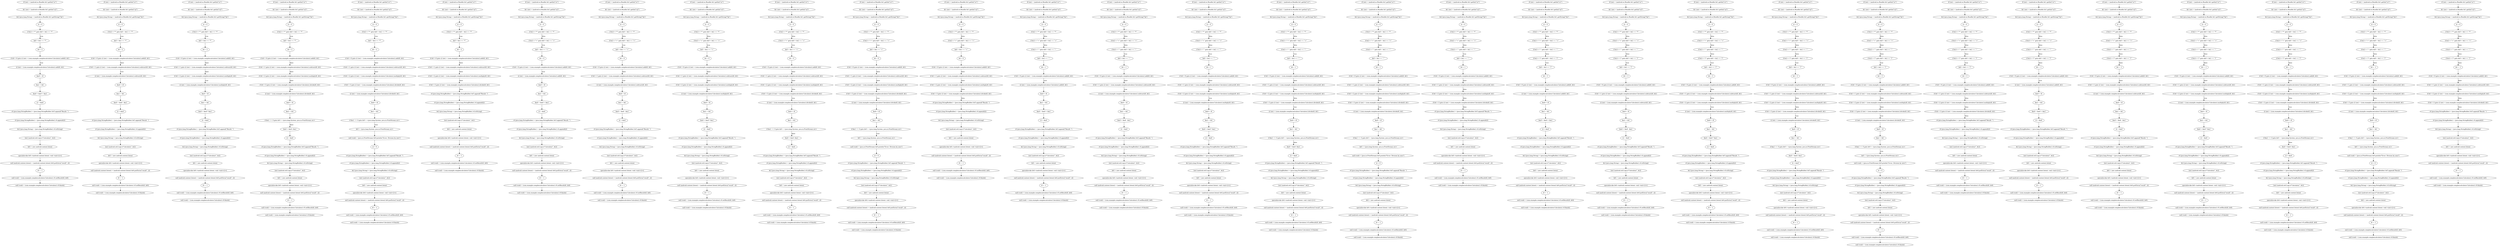 digraph paths {
subgraph path_1 {
    node1_1 [label="i0 (int) = (android.os.Bundle) $r1.getInt(\"n1\")"];
    node2_1 [label="$i1 (int) = (android.os.Bundle) $r1.getInt(\"n2\")"];
    node1_1 -> node2_1;
    node3_1 [label="$r2 (java.lang.String) = (android.os.Bundle) $r1.getString(\"Op\")"];
    node2_1 -> node3_1;
    node4_1 [label="i2 = 0"];
    node3_1 -> node4_1;
    node5_1 [label="if $r2==\"*\" goto $z0 = $r2 == \"*\""];
    node4_1 -> node5_1;
    node6_1 [label="$z0 = $r2 == \"*\""];
    node5_1 -> node6_1 [label="true"];
    node7_1 [label="b4 = 2"];
    node6_1 -> node7_1;
    node8_1 [label="if b4==0 goto i2 (int) = (com.example.complexcalculator.Calculator).add(i0, $i1)"];
    node7_1 -> node8_1;
    node9_1 [label="i2 (int) = (com.example.complexcalculator.Calculator).add(i0, $i1)"];
    node8_1 -> node9_1 [label="true"];
    node10_1 [label="$m0 = i0"];
    node9_1 -> node10_1;
    node11_1 [label="$m1 = $i1"];
    node10_1 -> node11_1;
    node12_1 [label="$m0 = $m0 + $m1"];
    node11_1 -> node12_1;
    node13_1 [label="i2 = $m0"];
    node12_1 -> node13_1;
    node14_1 [label="r4 (java.lang.StringBuilder) = (java.lang.StringBuilder) $r5.append(\"Result: \")"];
    node13_1 -> node14_1;
    node15_1 [label="r4 (java.lang.StringBuilder) = (java.lang.StringBuilder) r4.append(i2)"];
    node14_1 -> node15_1;
    node16_1 [label="$r2 (java.lang.String) = (java.lang.StringBuilder) r4.toString()"];
    node15_1 -> node16_1;
    node17_1 [label="(int) (android.util.Log).i(\"Calculator\", $r2)"];
    node16_1 -> node17_1;
    node18_1 [label="$r6 = new android.content.Intent"];
    node17_1 -> node18_1;
    node19_1 [label="specialinvoke $r6.<android.content.Intent: void <init>()>()"];
    node18_1 -> node19_1;
    node20_1 [label="null (android.content.Intent) = (android.content.Intent) $r6.putExtra(\"result\", i2)"];
    node19_1 -> node20_1;
    node21_1 [label="i0 = -1"];
    node20_1 -> node21_1;
    node22_1 [label="null (void) = (com.example.complexcalculator.Calculator) r0.setResult(i0, $r6)"];
    node21_1 -> node22_1;
    node23_1 [label="null (void) = (com.example.complexcalculator.Calculator) r0.finish()"];
    node22_1 -> node23_1;
}

subgraph path_2 {
    node1_2 [label="i0 (int) = (android.os.Bundle) $r1.getInt(\"n1\")"];
    node2_2 [label="$i1 (int) = (android.os.Bundle) $r1.getInt(\"n2\")"];
    node1_2 -> node2_2;
    node3_2 [label="$r2 (java.lang.String) = (android.os.Bundle) $r1.getString(\"Op\")"];
    node2_2 -> node3_2;
    node4_2 [label="i2 = 0"];
    node3_2 -> node4_2;
    node5_2 [label="if $r2==\"*\" goto $z0 = $r2 == \"*\""];
    node4_2 -> node5_2;
    node6_2 [label="$z0 = $r2 == \"*\""];
    node5_2 -> node6_2 [label="true"];
    node7_2 [label="b4 = 2"];
    node6_2 -> node7_2;
    node8_2 [label="if b4==0 goto i2 (int) = (com.example.complexcalculator.Calculator).add(i0, $i1)"];
    node7_2 -> node8_2;
    node9_2 [label="if b4==1 goto i2 (int) = (com.example.complexcalculator.Calculator).subtract(i0, $i1)"];
    node8_2 -> node9_2 [label="false"];
    node10_2 [label="i2 (int) = (com.example.complexcalculator.Calculator).subtract(i0, $i1)"];
    node9_2 -> node10_2 [label="true"];
    node11_2 [label="$m0 = i0"];
    node10_2 -> node11_2;
    node12_2 [label="$m1 = $i1"];
    node11_2 -> node12_2;
    node13_2 [label="$m0 = $m0 - $m1"];
    node12_2 -> node13_2;
    node14_2 [label="i2 = $m0"];
    node13_2 -> node14_2;
    node15_2 [label="r4 (java.lang.StringBuilder) = (java.lang.StringBuilder) $r5.append(\"Result: \")"];
    node14_2 -> node15_2;
    node16_2 [label="r4 (java.lang.StringBuilder) = (java.lang.StringBuilder) r4.append(i2)"];
    node15_2 -> node16_2;
    node17_2 [label="$r2 (java.lang.String) = (java.lang.StringBuilder) r4.toString()"];
    node16_2 -> node17_2;
    node18_2 [label="(int) (android.util.Log).i(\"Calculator\", $r2)"];
    node17_2 -> node18_2;
    node19_2 [label="$r6 = new android.content.Intent"];
    node18_2 -> node19_2;
    node20_2 [label="specialinvoke $r6.<android.content.Intent: void <init>()>()"];
    node19_2 -> node20_2;
    node21_2 [label="null (android.content.Intent) = (android.content.Intent) $r6.putExtra(\"result\", i2)"];
    node20_2 -> node21_2;
    node22_2 [label="i0 = -1"];
    node21_2 -> node22_2;
    node23_2 [label="null (void) = (com.example.complexcalculator.Calculator) r0.setResult(i0, $r6)"];
    node22_2 -> node23_2;
    node24_2 [label="null (void) = (com.example.complexcalculator.Calculator) r0.finish()"];
    node23_2 -> node24_2;
}

subgraph path_3 {
    node1_3 [label="i0 (int) = (android.os.Bundle) $r1.getInt(\"n1\")"];
    node2_3 [label="$i1 (int) = (android.os.Bundle) $r1.getInt(\"n2\")"];
    node1_3 -> node2_3;
    node3_3 [label="$r2 (java.lang.String) = (android.os.Bundle) $r1.getString(\"Op\")"];
    node2_3 -> node3_3;
    node4_3 [label="i2 = 0"];
    node3_3 -> node4_3;
    node5_3 [label="if $r2==\"*\" goto $z0 = $r2 == \"*\""];
    node4_3 -> node5_3;
    node6_3 [label="$z0 = $r2 == \"*\""];
    node5_3 -> node6_3 [label="true"];
    node7_3 [label="b4 = 2"];
    node6_3 -> node7_3;
    node8_3 [label="if b4==0 goto i2 (int) = (com.example.complexcalculator.Calculator).add(i0, $i1)"];
    node7_3 -> node8_3;
    node9_3 [label="if b4==1 goto i2 (int) = (com.example.complexcalculator.Calculator).subtract(i0, $i1)"];
    node8_3 -> node9_3 [label="false"];
    node10_3 [label="if b4==2 goto i2 (int) = (com.example.complexcalculator.Calculator).multiply(i0, $i1)"];
    node9_3 -> node10_3 [label="false"];
    node11_3 [label="i2 (int) = (com.example.complexcalculator.Calculator).multiply(i0, $i1)"];
    node10_3 -> node11_3 [label="true"];
    node12_3 [label="$m0 = i0"];
    node11_3 -> node12_3;
    node13_3 [label="$m1 = $i1"];
    node12_3 -> node13_3;
    node14_3 [label="$m0 = $m0 * $m1"];
    node13_3 -> node14_3;
    node15_3 [label="i2 = $m0"];
    node14_3 -> node15_3;
    node16_3 [label="r4 (java.lang.StringBuilder) = (java.lang.StringBuilder) $r5.append(\"Result: \")"];
    node15_3 -> node16_3;
    node17_3 [label="r4 (java.lang.StringBuilder) = (java.lang.StringBuilder) r4.append(i2)"];
    node16_3 -> node17_3;
    node18_3 [label="$r2 (java.lang.String) = (java.lang.StringBuilder) r4.toString()"];
    node17_3 -> node18_3;
    node19_3 [label="(int) (android.util.Log).i(\"Calculator\", $r2)"];
    node18_3 -> node19_3;
    node20_3 [label="$r6 = new android.content.Intent"];
    node19_3 -> node20_3;
    node21_3 [label="specialinvoke $r6.<android.content.Intent: void <init>()>()"];
    node20_3 -> node21_3;
    node22_3 [label="null (android.content.Intent) = (android.content.Intent) $r6.putExtra(\"result\", i2)"];
    node21_3 -> node22_3;
    node23_3 [label="i0 = -1"];
    node22_3 -> node23_3;
    node24_3 [label="null (void) = (com.example.complexcalculator.Calculator) r0.setResult(i0, $r6)"];
    node23_3 -> node24_3;
    node25_3 [label="null (void) = (com.example.complexcalculator.Calculator) r0.finish()"];
    node24_3 -> node25_3;
}

subgraph path_4 {
    node1_4 [label="i0 (int) = (android.os.Bundle) $r1.getInt(\"n1\")"];
    node2_4 [label="$i1 (int) = (android.os.Bundle) $r1.getInt(\"n2\")"];
    node1_4 -> node2_4;
    node3_4 [label="$r2 (java.lang.String) = (android.os.Bundle) $r1.getString(\"Op\")"];
    node2_4 -> node3_4;
    node4_4 [label="i2 = 0"];
    node3_4 -> node4_4;
    node5_4 [label="if $r2==\"*\" goto $z0 = $r2 == \"*\""];
    node4_4 -> node5_4;
    node6_4 [label="$z0 = $r2 == \"*\""];
    node5_4 -> node6_4 [label="true"];
    node7_4 [label="b4 = 2"];
    node6_4 -> node7_4;
    node8_4 [label="if b4==0 goto i2 (int) = (com.example.complexcalculator.Calculator).add(i0, $i1)"];
    node7_4 -> node8_4;
    node9_4 [label="if b4==1 goto i2 (int) = (com.example.complexcalculator.Calculator).subtract(i0, $i1)"];
    node8_4 -> node9_4 [label="false"];
    node10_4 [label="if b4==2 goto i2 (int) = (com.example.complexcalculator.Calculator).multiply(i0, $i1)"];
    node9_4 -> node10_4 [label="false"];
    node11_4 [label="if b4==3 goto i2 (int) = (com.example.complexcalculator.Calculator).divide(i0, $i1)"];
    node10_4 -> node11_4 [label="false"];
    node12_4 [label="i2 (int) = (com.example.complexcalculator.Calculator).divide(i0, $i1)"];
    node11_4 -> node12_4 [label="true"];
    node13_4 [label="$m0 = i0"];
    node12_4 -> node13_4;
    node14_4 [label="$m1 = $i1"];
    node13_4 -> node14_4;
    node15_4 [label="if $m1 == 0 goto $r0 = <java.lang.System: java.io.PrintStream err>"];
    node14_4 -> node15_4;
    node16_4 [label="$m0 = $m0 / $m1"];
    node15_4 -> node16_4 [label="false"];
    node17_4 [label="i2 = $m0"];
    node16_4 -> node17_4;
    node18_4 [label="r4 (java.lang.StringBuilder) = (java.lang.StringBuilder) $r5.append(\"Result: \")"];
    node17_4 -> node18_4;
    node19_4 [label="r4 (java.lang.StringBuilder) = (java.lang.StringBuilder) r4.append(i2)"];
    node18_4 -> node19_4;
    node20_4 [label="$r2 (java.lang.String) = (java.lang.StringBuilder) r4.toString()"];
    node19_4 -> node20_4;
    node21_4 [label="(int) (android.util.Log).i(\"Calculator\", $r2)"];
    node20_4 -> node21_4;
    node22_4 [label="$r6 = new android.content.Intent"];
    node21_4 -> node22_4;
    node23_4 [label="specialinvoke $r6.<android.content.Intent: void <init>()>()"];
    node22_4 -> node23_4;
    node24_4 [label="null (android.content.Intent) = (android.content.Intent) $r6.putExtra(\"result\", i2)"];
    node23_4 -> node24_4;
    node25_4 [label="i0 = -1"];
    node24_4 -> node25_4;
    node26_4 [label="null (void) = (com.example.complexcalculator.Calculator) r0.setResult(i0, $r6)"];
    node25_4 -> node26_4;
    node27_4 [label="null (void) = (com.example.complexcalculator.Calculator) r0.finish()"];
    node26_4 -> node27_4;
}

subgraph path_5 {
    node1_5 [label="i0 (int) = (android.os.Bundle) $r1.getInt(\"n1\")"];
    node2_5 [label="$i1 (int) = (android.os.Bundle) $r1.getInt(\"n2\")"];
    node1_5 -> node2_5;
    node3_5 [label="$r2 (java.lang.String) = (android.os.Bundle) $r1.getString(\"Op\")"];
    node2_5 -> node3_5;
    node4_5 [label="i2 = 0"];
    node3_5 -> node4_5;
    node5_5 [label="if $r2==\"*\" goto $z0 = $r2 == \"*\""];
    node4_5 -> node5_5;
    node6_5 [label="$z0 = $r2 == \"*\""];
    node5_5 -> node6_5 [label="true"];
    node7_5 [label="b4 = 2"];
    node6_5 -> node7_5;
    node8_5 [label="if b4==0 goto i2 (int) = (com.example.complexcalculator.Calculator).add(i0, $i1)"];
    node7_5 -> node8_5;
    node9_5 [label="if b4==1 goto i2 (int) = (com.example.complexcalculator.Calculator).subtract(i0, $i1)"];
    node8_5 -> node9_5 [label="false"];
    node10_5 [label="if b4==2 goto i2 (int) = (com.example.complexcalculator.Calculator).multiply(i0, $i1)"];
    node9_5 -> node10_5 [label="false"];
    node11_5 [label="if b4==3 goto i2 (int) = (com.example.complexcalculator.Calculator).divide(i0, $i1)"];
    node10_5 -> node11_5 [label="false"];
    node12_5 [label="i2 (int) = (com.example.complexcalculator.Calculator).divide(i0, $i1)"];
    node11_5 -> node12_5 [label="true"];
    node13_5 [label="$m0 = i0"];
    node12_5 -> node13_5;
    node14_5 [label="$m1 = $i1"];
    node13_5 -> node14_5;
    node15_5 [label="if $m1 == 0 goto $r0 = <java.lang.System: java.io.PrintStream err>"];
    node14_5 -> node15_5;
    node16_5 [label="$r0 = <java.lang.System: java.io.PrintStream err>"];
    node15_5 -> node16_5 [label="true"];
    node17_5 [label="null (void) = (java.io.PrintStream) $r0.println(\"Error: Division by zero\")"];
    node16_5 -> node17_5;
    node18_5 [label="i2 = 0"];
    node17_5 -> node18_5;
    node19_5 [label="r4 (java.lang.StringBuilder) = (java.lang.StringBuilder) $r5.append(\"Result: \")"];
    node18_5 -> node19_5;
    node20_5 [label="r4 (java.lang.StringBuilder) = (java.lang.StringBuilder) r4.append(i2)"];
    node19_5 -> node20_5;
    node21_5 [label="$r2 (java.lang.String) = (java.lang.StringBuilder) r4.toString()"];
    node20_5 -> node21_5;
    node22_5 [label="(int) (android.util.Log).i(\"Calculator\", $r2)"];
    node21_5 -> node22_5;
    node23_5 [label="$r6 = new android.content.Intent"];
    node22_5 -> node23_5;
    node24_5 [label="specialinvoke $r6.<android.content.Intent: void <init>()>()"];
    node23_5 -> node24_5;
    node25_5 [label="null (android.content.Intent) = (android.content.Intent) $r6.putExtra(\"result\", i2)"];
    node24_5 -> node25_5;
    node26_5 [label="i0 = -1"];
    node25_5 -> node26_5;
    node27_5 [label="null (void) = (com.example.complexcalculator.Calculator) r0.setResult(i0, $r6)"];
    node26_5 -> node27_5;
    node28_5 [label="null (void) = (com.example.complexcalculator.Calculator) r0.finish()"];
    node27_5 -> node28_5;
}

subgraph path_6 {
    node1_6 [label="i0 (int) = (android.os.Bundle) $r1.getInt(\"n1\")"];
    node2_6 [label="$i1 (int) = (android.os.Bundle) $r1.getInt(\"n2\")"];
    node1_6 -> node2_6;
    node3_6 [label="$r2 (java.lang.String) = (android.os.Bundle) $r1.getString(\"Op\")"];
    node2_6 -> node3_6;
    node4_6 [label="i2 = 0"];
    node3_6 -> node4_6;
    node5_6 [label="if $r2==\"*\" goto $z0 = $r2 == \"*\""];
    node4_6 -> node5_6;
    node6_6 [label="$z0 = $r2 == \"*\""];
    node5_6 -> node6_6 [label="true"];
    node7_6 [label="b4 = 2"];
    node6_6 -> node7_6;
    node8_6 [label="if b4==0 goto i2 (int) = (com.example.complexcalculator.Calculator).add(i0, $i1)"];
    node7_6 -> node8_6;
    node9_6 [label="if b4==1 goto i2 (int) = (com.example.complexcalculator.Calculator).subtract(i0, $i1)"];
    node8_6 -> node9_6 [label="false"];
    node10_6 [label="if b4==2 goto i2 (int) = (com.example.complexcalculator.Calculator).multiply(i0, $i1)"];
    node9_6 -> node10_6 [label="false"];
    node11_6 [label="if b4==3 goto i2 (int) = (com.example.complexcalculator.Calculator).divide(i0, $i1)"];
    node10_6 -> node11_6 [label="false"];
    node12_6 [label="r4 (java.lang.StringBuilder) = (java.lang.StringBuilder) $r5.append(\"Result: \")"];
    node11_6 -> node12_6 [label="false"];
    node13_6 [label="r4 (java.lang.StringBuilder) = (java.lang.StringBuilder) r4.append(i2)"];
    node12_6 -> node13_6;
    node14_6 [label="$r2 (java.lang.String) = (java.lang.StringBuilder) r4.toString()"];
    node13_6 -> node14_6;
    node15_6 [label="(int) (android.util.Log).i(\"Calculator\", $r2)"];
    node14_6 -> node15_6;
    node16_6 [label="$r6 = new android.content.Intent"];
    node15_6 -> node16_6;
    node17_6 [label="specialinvoke $r6.<android.content.Intent: void <init>()>()"];
    node16_6 -> node17_6;
    node18_6 [label="null (android.content.Intent) = (android.content.Intent) $r6.putExtra(\"result\", i2)"];
    node17_6 -> node18_6;
    node19_6 [label="i0 = -1"];
    node18_6 -> node19_6;
    node20_6 [label="null (void) = (com.example.complexcalculator.Calculator) r0.setResult(i0, $r6)"];
    node19_6 -> node20_6;
    node21_6 [label="null (void) = (com.example.complexcalculator.Calculator) r0.finish()"];
    node20_6 -> node21_6;
}

subgraph path_7 {
    node1_7 [label="i0 (int) = (android.os.Bundle) $r1.getInt(\"n1\")"];
    node2_7 [label="$i1 (int) = (android.os.Bundle) $r1.getInt(\"n2\")"];
    node1_7 -> node2_7;
    node3_7 [label="$r2 (java.lang.String) = (android.os.Bundle) $r1.getString(\"Op\")"];
    node2_7 -> node3_7;
    node4_7 [label="i2 = 0"];
    node3_7 -> node4_7;
    node5_7 [label="if $r2==\"*\" goto $z0 = $r2 == \"*\""];
    node4_7 -> node5_7;
    node6_7 [label="if $r2==\"+\" goto $z0 = $r2 == \"+\""];
    node5_7 -> node6_7 [label="false"];
    node7_7 [label="$z0 = $r2 == \"+\""];
    node6_7 -> node7_7 [label="true"];
    node8_7 [label="b4 = 0"];
    node7_7 -> node8_7;
    node9_7 [label="if b4==0 goto i2 (int) = (com.example.complexcalculator.Calculator).add(i0, $i1)"];
    node8_7 -> node9_7;
    node10_7 [label="i2 (int) = (com.example.complexcalculator.Calculator).add(i0, $i1)"];
    node9_7 -> node10_7 [label="true"];
    node11_7 [label="$m0 = i0"];
    node10_7 -> node11_7;
    node12_7 [label="$m1 = $i1"];
    node11_7 -> node12_7;
    node13_7 [label="$m0 = $m0 + $m1"];
    node12_7 -> node13_7;
    node14_7 [label="i2 = $m0"];
    node13_7 -> node14_7;
    node15_7 [label="r4 (java.lang.StringBuilder) = (java.lang.StringBuilder) $r5.append(\"Result: \")"];
    node14_7 -> node15_7;
    node16_7 [label="r4 (java.lang.StringBuilder) = (java.lang.StringBuilder) r4.append(i2)"];
    node15_7 -> node16_7;
    node17_7 [label="$r2 (java.lang.String) = (java.lang.StringBuilder) r4.toString()"];
    node16_7 -> node17_7;
    node18_7 [label="(int) (android.util.Log).i(\"Calculator\", $r2)"];
    node17_7 -> node18_7;
    node19_7 [label="$r6 = new android.content.Intent"];
    node18_7 -> node19_7;
    node20_7 [label="specialinvoke $r6.<android.content.Intent: void <init>()>()"];
    node19_7 -> node20_7;
    node21_7 [label="null (android.content.Intent) = (android.content.Intent) $r6.putExtra(\"result\", i2)"];
    node20_7 -> node21_7;
    node22_7 [label="i0 = -1"];
    node21_7 -> node22_7;
    node23_7 [label="null (void) = (com.example.complexcalculator.Calculator) r0.setResult(i0, $r6)"];
    node22_7 -> node23_7;
    node24_7 [label="null (void) = (com.example.complexcalculator.Calculator) r0.finish()"];
    node23_7 -> node24_7;
}

subgraph path_8 {
    node1_8 [label="i0 (int) = (android.os.Bundle) $r1.getInt(\"n1\")"];
    node2_8 [label="$i1 (int) = (android.os.Bundle) $r1.getInt(\"n2\")"];
    node1_8 -> node2_8;
    node3_8 [label="$r2 (java.lang.String) = (android.os.Bundle) $r1.getString(\"Op\")"];
    node2_8 -> node3_8;
    node4_8 [label="i2 = 0"];
    node3_8 -> node4_8;
    node5_8 [label="if $r2==\"*\" goto $z0 = $r2 == \"*\""];
    node4_8 -> node5_8;
    node6_8 [label="if $r2==\"+\" goto $z0 = $r2 == \"+\""];
    node5_8 -> node6_8 [label="false"];
    node7_8 [label="$z0 = $r2 == \"+\""];
    node6_8 -> node7_8 [label="true"];
    node8_8 [label="b4 = 0"];
    node7_8 -> node8_8;
    node9_8 [label="if b4==0 goto i2 (int) = (com.example.complexcalculator.Calculator).add(i0, $i1)"];
    node8_8 -> node9_8;
    node10_8 [label="if b4==1 goto i2 (int) = (com.example.complexcalculator.Calculator).subtract(i0, $i1)"];
    node9_8 -> node10_8 [label="false"];
    node11_8 [label="i2 (int) = (com.example.complexcalculator.Calculator).subtract(i0, $i1)"];
    node10_8 -> node11_8 [label="true"];
    node12_8 [label="$m0 = i0"];
    node11_8 -> node12_8;
    node13_8 [label="$m1 = $i1"];
    node12_8 -> node13_8;
    node14_8 [label="$m0 = $m0 - $m1"];
    node13_8 -> node14_8;
    node15_8 [label="i2 = $m0"];
    node14_8 -> node15_8;
    node16_8 [label="r4 (java.lang.StringBuilder) = (java.lang.StringBuilder) $r5.append(\"Result: \")"];
    node15_8 -> node16_8;
    node17_8 [label="r4 (java.lang.StringBuilder) = (java.lang.StringBuilder) r4.append(i2)"];
    node16_8 -> node17_8;
    node18_8 [label="$r2 (java.lang.String) = (java.lang.StringBuilder) r4.toString()"];
    node17_8 -> node18_8;
    node19_8 [label="(int) (android.util.Log).i(\"Calculator\", $r2)"];
    node18_8 -> node19_8;
    node20_8 [label="$r6 = new android.content.Intent"];
    node19_8 -> node20_8;
    node21_8 [label="specialinvoke $r6.<android.content.Intent: void <init>()>()"];
    node20_8 -> node21_8;
    node22_8 [label="null (android.content.Intent) = (android.content.Intent) $r6.putExtra(\"result\", i2)"];
    node21_8 -> node22_8;
    node23_8 [label="i0 = -1"];
    node22_8 -> node23_8;
    node24_8 [label="null (void) = (com.example.complexcalculator.Calculator) r0.setResult(i0, $r6)"];
    node23_8 -> node24_8;
    node25_8 [label="null (void) = (com.example.complexcalculator.Calculator) r0.finish()"];
    node24_8 -> node25_8;
}

subgraph path_9 {
    node1_9 [label="i0 (int) = (android.os.Bundle) $r1.getInt(\"n1\")"];
    node2_9 [label="$i1 (int) = (android.os.Bundle) $r1.getInt(\"n2\")"];
    node1_9 -> node2_9;
    node3_9 [label="$r2 (java.lang.String) = (android.os.Bundle) $r1.getString(\"Op\")"];
    node2_9 -> node3_9;
    node4_9 [label="i2 = 0"];
    node3_9 -> node4_9;
    node5_9 [label="if $r2==\"*\" goto $z0 = $r2 == \"*\""];
    node4_9 -> node5_9;
    node6_9 [label="if $r2==\"+\" goto $z0 = $r2 == \"+\""];
    node5_9 -> node6_9 [label="false"];
    node7_9 [label="$z0 = $r2 == \"+\""];
    node6_9 -> node7_9 [label="true"];
    node8_9 [label="b4 = 0"];
    node7_9 -> node8_9;
    node9_9 [label="if b4==0 goto i2 (int) = (com.example.complexcalculator.Calculator).add(i0, $i1)"];
    node8_9 -> node9_9;
    node10_9 [label="if b4==1 goto i2 (int) = (com.example.complexcalculator.Calculator).subtract(i0, $i1)"];
    node9_9 -> node10_9 [label="false"];
    node11_9 [label="if b4==2 goto i2 (int) = (com.example.complexcalculator.Calculator).multiply(i0, $i1)"];
    node10_9 -> node11_9 [label="false"];
    node12_9 [label="i2 (int) = (com.example.complexcalculator.Calculator).multiply(i0, $i1)"];
    node11_9 -> node12_9 [label="true"];
    node13_9 [label="$m0 = i0"];
    node12_9 -> node13_9;
    node14_9 [label="$m1 = $i1"];
    node13_9 -> node14_9;
    node15_9 [label="$m0 = $m0 * $m1"];
    node14_9 -> node15_9;
    node16_9 [label="i2 = $m0"];
    node15_9 -> node16_9;
    node17_9 [label="r4 (java.lang.StringBuilder) = (java.lang.StringBuilder) $r5.append(\"Result: \")"];
    node16_9 -> node17_9;
    node18_9 [label="r4 (java.lang.StringBuilder) = (java.lang.StringBuilder) r4.append(i2)"];
    node17_9 -> node18_9;
    node19_9 [label="$r2 (java.lang.String) = (java.lang.StringBuilder) r4.toString()"];
    node18_9 -> node19_9;
    node20_9 [label="(int) (android.util.Log).i(\"Calculator\", $r2)"];
    node19_9 -> node20_9;
    node21_9 [label="$r6 = new android.content.Intent"];
    node20_9 -> node21_9;
    node22_9 [label="specialinvoke $r6.<android.content.Intent: void <init>()>()"];
    node21_9 -> node22_9;
    node23_9 [label="null (android.content.Intent) = (android.content.Intent) $r6.putExtra(\"result\", i2)"];
    node22_9 -> node23_9;
    node24_9 [label="i0 = -1"];
    node23_9 -> node24_9;
    node25_9 [label="null (void) = (com.example.complexcalculator.Calculator) r0.setResult(i0, $r6)"];
    node24_9 -> node25_9;
    node26_9 [label="null (void) = (com.example.complexcalculator.Calculator) r0.finish()"];
    node25_9 -> node26_9;
}

subgraph path_10 {
    node1_10 [label="i0 (int) = (android.os.Bundle) $r1.getInt(\"n1\")"];
    node2_10 [label="$i1 (int) = (android.os.Bundle) $r1.getInt(\"n2\")"];
    node1_10 -> node2_10;
    node3_10 [label="$r2 (java.lang.String) = (android.os.Bundle) $r1.getString(\"Op\")"];
    node2_10 -> node3_10;
    node4_10 [label="i2 = 0"];
    node3_10 -> node4_10;
    node5_10 [label="if $r2==\"*\" goto $z0 = $r2 == \"*\""];
    node4_10 -> node5_10;
    node6_10 [label="if $r2==\"+\" goto $z0 = $r2 == \"+\""];
    node5_10 -> node6_10 [label="false"];
    node7_10 [label="$z0 = $r2 == \"+\""];
    node6_10 -> node7_10 [label="true"];
    node8_10 [label="b4 = 0"];
    node7_10 -> node8_10;
    node9_10 [label="if b4==0 goto i2 (int) = (com.example.complexcalculator.Calculator).add(i0, $i1)"];
    node8_10 -> node9_10;
    node10_10 [label="if b4==1 goto i2 (int) = (com.example.complexcalculator.Calculator).subtract(i0, $i1)"];
    node9_10 -> node10_10 [label="false"];
    node11_10 [label="if b4==2 goto i2 (int) = (com.example.complexcalculator.Calculator).multiply(i0, $i1)"];
    node10_10 -> node11_10 [label="false"];
    node12_10 [label="if b4==3 goto i2 (int) = (com.example.complexcalculator.Calculator).divide(i0, $i1)"];
    node11_10 -> node12_10 [label="false"];
    node13_10 [label="i2 (int) = (com.example.complexcalculator.Calculator).divide(i0, $i1)"];
    node12_10 -> node13_10 [label="true"];
    node14_10 [label="$m0 = i0"];
    node13_10 -> node14_10;
    node15_10 [label="$m1 = $i1"];
    node14_10 -> node15_10;
    node16_10 [label="if $m1 == 0 goto $r0 = <java.lang.System: java.io.PrintStream err>"];
    node15_10 -> node16_10;
    node17_10 [label="$m0 = $m0 / $m1"];
    node16_10 -> node17_10 [label="false"];
    node18_10 [label="i2 = $m0"];
    node17_10 -> node18_10;
    node19_10 [label="r4 (java.lang.StringBuilder) = (java.lang.StringBuilder) $r5.append(\"Result: \")"];
    node18_10 -> node19_10;
    node20_10 [label="r4 (java.lang.StringBuilder) = (java.lang.StringBuilder) r4.append(i2)"];
    node19_10 -> node20_10;
    node21_10 [label="$r2 (java.lang.String) = (java.lang.StringBuilder) r4.toString()"];
    node20_10 -> node21_10;
    node22_10 [label="(int) (android.util.Log).i(\"Calculator\", $r2)"];
    node21_10 -> node22_10;
    node23_10 [label="$r6 = new android.content.Intent"];
    node22_10 -> node23_10;
    node24_10 [label="specialinvoke $r6.<android.content.Intent: void <init>()>()"];
    node23_10 -> node24_10;
    node25_10 [label="null (android.content.Intent) = (android.content.Intent) $r6.putExtra(\"result\", i2)"];
    node24_10 -> node25_10;
    node26_10 [label="i0 = -1"];
    node25_10 -> node26_10;
    node27_10 [label="null (void) = (com.example.complexcalculator.Calculator) r0.setResult(i0, $r6)"];
    node26_10 -> node27_10;
    node28_10 [label="null (void) = (com.example.complexcalculator.Calculator) r0.finish()"];
    node27_10 -> node28_10;
}

subgraph path_11 {
    node1_11 [label="i0 (int) = (android.os.Bundle) $r1.getInt(\"n1\")"];
    node2_11 [label="$i1 (int) = (android.os.Bundle) $r1.getInt(\"n2\")"];
    node1_11 -> node2_11;
    node3_11 [label="$r2 (java.lang.String) = (android.os.Bundle) $r1.getString(\"Op\")"];
    node2_11 -> node3_11;
    node4_11 [label="i2 = 0"];
    node3_11 -> node4_11;
    node5_11 [label="if $r2==\"*\" goto $z0 = $r2 == \"*\""];
    node4_11 -> node5_11;
    node6_11 [label="if $r2==\"+\" goto $z0 = $r2 == \"+\""];
    node5_11 -> node6_11 [label="false"];
    node7_11 [label="$z0 = $r2 == \"+\""];
    node6_11 -> node7_11 [label="true"];
    node8_11 [label="b4 = 0"];
    node7_11 -> node8_11;
    node9_11 [label="if b4==0 goto i2 (int) = (com.example.complexcalculator.Calculator).add(i0, $i1)"];
    node8_11 -> node9_11;
    node10_11 [label="if b4==1 goto i2 (int) = (com.example.complexcalculator.Calculator).subtract(i0, $i1)"];
    node9_11 -> node10_11 [label="false"];
    node11_11 [label="if b4==2 goto i2 (int) = (com.example.complexcalculator.Calculator).multiply(i0, $i1)"];
    node10_11 -> node11_11 [label="false"];
    node12_11 [label="if b4==3 goto i2 (int) = (com.example.complexcalculator.Calculator).divide(i0, $i1)"];
    node11_11 -> node12_11 [label="false"];
    node13_11 [label="i2 (int) = (com.example.complexcalculator.Calculator).divide(i0, $i1)"];
    node12_11 -> node13_11 [label="true"];
    node14_11 [label="$m0 = i0"];
    node13_11 -> node14_11;
    node15_11 [label="$m1 = $i1"];
    node14_11 -> node15_11;
    node16_11 [label="if $m1 == 0 goto $r0 = <java.lang.System: java.io.PrintStream err>"];
    node15_11 -> node16_11;
    node17_11 [label="$r0 = <java.lang.System: java.io.PrintStream err>"];
    node16_11 -> node17_11 [label="true"];
    node18_11 [label="null (void) = (java.io.PrintStream) $r0.println(\"Error: Division by zero\")"];
    node17_11 -> node18_11;
    node19_11 [label="i2 = 0"];
    node18_11 -> node19_11;
    node20_11 [label="r4 (java.lang.StringBuilder) = (java.lang.StringBuilder) $r5.append(\"Result: \")"];
    node19_11 -> node20_11;
    node21_11 [label="r4 (java.lang.StringBuilder) = (java.lang.StringBuilder) r4.append(i2)"];
    node20_11 -> node21_11;
    node22_11 [label="$r2 (java.lang.String) = (java.lang.StringBuilder) r4.toString()"];
    node21_11 -> node22_11;
    node23_11 [label="(int) (android.util.Log).i(\"Calculator\", $r2)"];
    node22_11 -> node23_11;
    node24_11 [label="$r6 = new android.content.Intent"];
    node23_11 -> node24_11;
    node25_11 [label="specialinvoke $r6.<android.content.Intent: void <init>()>()"];
    node24_11 -> node25_11;
    node26_11 [label="null (android.content.Intent) = (android.content.Intent) $r6.putExtra(\"result\", i2)"];
    node25_11 -> node26_11;
    node27_11 [label="i0 = -1"];
    node26_11 -> node27_11;
    node28_11 [label="null (void) = (com.example.complexcalculator.Calculator) r0.setResult(i0, $r6)"];
    node27_11 -> node28_11;
    node29_11 [label="null (void) = (com.example.complexcalculator.Calculator) r0.finish()"];
    node28_11 -> node29_11;
}

subgraph path_12 {
    node1_12 [label="i0 (int) = (android.os.Bundle) $r1.getInt(\"n1\")"];
    node2_12 [label="$i1 (int) = (android.os.Bundle) $r1.getInt(\"n2\")"];
    node1_12 -> node2_12;
    node3_12 [label="$r2 (java.lang.String) = (android.os.Bundle) $r1.getString(\"Op\")"];
    node2_12 -> node3_12;
    node4_12 [label="i2 = 0"];
    node3_12 -> node4_12;
    node5_12 [label="if $r2==\"*\" goto $z0 = $r2 == \"*\""];
    node4_12 -> node5_12;
    node6_12 [label="if $r2==\"+\" goto $z0 = $r2 == \"+\""];
    node5_12 -> node6_12 [label="false"];
    node7_12 [label="$z0 = $r2 == \"+\""];
    node6_12 -> node7_12 [label="true"];
    node8_12 [label="b4 = 0"];
    node7_12 -> node8_12;
    node9_12 [label="if b4==0 goto i2 (int) = (com.example.complexcalculator.Calculator).add(i0, $i1)"];
    node8_12 -> node9_12;
    node10_12 [label="if b4==1 goto i2 (int) = (com.example.complexcalculator.Calculator).subtract(i0, $i1)"];
    node9_12 -> node10_12 [label="false"];
    node11_12 [label="if b4==2 goto i2 (int) = (com.example.complexcalculator.Calculator).multiply(i0, $i1)"];
    node10_12 -> node11_12 [label="false"];
    node12_12 [label="if b4==3 goto i2 (int) = (com.example.complexcalculator.Calculator).divide(i0, $i1)"];
    node11_12 -> node12_12 [label="false"];
    node13_12 [label="r4 (java.lang.StringBuilder) = (java.lang.StringBuilder) $r5.append(\"Result: \")"];
    node12_12 -> node13_12 [label="false"];
    node14_12 [label="r4 (java.lang.StringBuilder) = (java.lang.StringBuilder) r4.append(i2)"];
    node13_12 -> node14_12;
    node15_12 [label="$r2 (java.lang.String) = (java.lang.StringBuilder) r4.toString()"];
    node14_12 -> node15_12;
    node16_12 [label="(int) (android.util.Log).i(\"Calculator\", $r2)"];
    node15_12 -> node16_12;
    node17_12 [label="$r6 = new android.content.Intent"];
    node16_12 -> node17_12;
    node18_12 [label="specialinvoke $r6.<android.content.Intent: void <init>()>()"];
    node17_12 -> node18_12;
    node19_12 [label="null (android.content.Intent) = (android.content.Intent) $r6.putExtra(\"result\", i2)"];
    node18_12 -> node19_12;
    node20_12 [label="i0 = -1"];
    node19_12 -> node20_12;
    node21_12 [label="null (void) = (com.example.complexcalculator.Calculator) r0.setResult(i0, $r6)"];
    node20_12 -> node21_12;
    node22_12 [label="null (void) = (com.example.complexcalculator.Calculator) r0.finish()"];
    node21_12 -> node22_12;
}

subgraph path_13 {
    node1_13 [label="i0 (int) = (android.os.Bundle) $r1.getInt(\"n1\")"];
    node2_13 [label="$i1 (int) = (android.os.Bundle) $r1.getInt(\"n2\")"];
    node1_13 -> node2_13;
    node3_13 [label="$r2 (java.lang.String) = (android.os.Bundle) $r1.getString(\"Op\")"];
    node2_13 -> node3_13;
    node4_13 [label="i2 = 0"];
    node3_13 -> node4_13;
    node5_13 [label="if $r2==\"*\" goto $z0 = $r2 == \"*\""];
    node4_13 -> node5_13;
    node6_13 [label="if $r2==\"+\" goto $z0 = $r2 == \"+\""];
    node5_13 -> node6_13 [label="false"];
    node7_13 [label="if $r2==\"-\" goto $z0 = $r2 == \"-\""];
    node6_13 -> node7_13 [label="false"];
    node8_13 [label="$z0 = $r2 == \"-\""];
    node7_13 -> node8_13 [label="true"];
    node9_13 [label="b4 = 1"];
    node8_13 -> node9_13;
    node10_13 [label="if b4==0 goto i2 (int) = (com.example.complexcalculator.Calculator).add(i0, $i1)"];
    node9_13 -> node10_13;
    node11_13 [label="i2 (int) = (com.example.complexcalculator.Calculator).add(i0, $i1)"];
    node10_13 -> node11_13 [label="true"];
    node12_13 [label="$m0 = i0"];
    node11_13 -> node12_13;
    node13_13 [label="$m1 = $i1"];
    node12_13 -> node13_13;
    node14_13 [label="$m0 = $m0 + $m1"];
    node13_13 -> node14_13;
    node15_13 [label="i2 = $m0"];
    node14_13 -> node15_13;
    node16_13 [label="r4 (java.lang.StringBuilder) = (java.lang.StringBuilder) $r5.append(\"Result: \")"];
    node15_13 -> node16_13;
    node17_13 [label="r4 (java.lang.StringBuilder) = (java.lang.StringBuilder) r4.append(i2)"];
    node16_13 -> node17_13;
    node18_13 [label="$r2 (java.lang.String) = (java.lang.StringBuilder) r4.toString()"];
    node17_13 -> node18_13;
    node19_13 [label="(int) (android.util.Log).i(\"Calculator\", $r2)"];
    node18_13 -> node19_13;
    node20_13 [label="$r6 = new android.content.Intent"];
    node19_13 -> node20_13;
    node21_13 [label="specialinvoke $r6.<android.content.Intent: void <init>()>()"];
    node20_13 -> node21_13;
    node22_13 [label="null (android.content.Intent) = (android.content.Intent) $r6.putExtra(\"result\", i2)"];
    node21_13 -> node22_13;
    node23_13 [label="i0 = -1"];
    node22_13 -> node23_13;
    node24_13 [label="null (void) = (com.example.complexcalculator.Calculator) r0.setResult(i0, $r6)"];
    node23_13 -> node24_13;
    node25_13 [label="null (void) = (com.example.complexcalculator.Calculator) r0.finish()"];
    node24_13 -> node25_13;
}

subgraph path_14 {
    node1_14 [label="i0 (int) = (android.os.Bundle) $r1.getInt(\"n1\")"];
    node2_14 [label="$i1 (int) = (android.os.Bundle) $r1.getInt(\"n2\")"];
    node1_14 -> node2_14;
    node3_14 [label="$r2 (java.lang.String) = (android.os.Bundle) $r1.getString(\"Op\")"];
    node2_14 -> node3_14;
    node4_14 [label="i2 = 0"];
    node3_14 -> node4_14;
    node5_14 [label="if $r2==\"*\" goto $z0 = $r2 == \"*\""];
    node4_14 -> node5_14;
    node6_14 [label="if $r2==\"+\" goto $z0 = $r2 == \"+\""];
    node5_14 -> node6_14 [label="false"];
    node7_14 [label="if $r2==\"-\" goto $z0 = $r2 == \"-\""];
    node6_14 -> node7_14 [label="false"];
    node8_14 [label="$z0 = $r2 == \"-\""];
    node7_14 -> node8_14 [label="true"];
    node9_14 [label="b4 = 1"];
    node8_14 -> node9_14;
    node10_14 [label="if b4==0 goto i2 (int) = (com.example.complexcalculator.Calculator).add(i0, $i1)"];
    node9_14 -> node10_14;
    node11_14 [label="if b4==1 goto i2 (int) = (com.example.complexcalculator.Calculator).subtract(i0, $i1)"];
    node10_14 -> node11_14 [label="false"];
    node12_14 [label="i2 (int) = (com.example.complexcalculator.Calculator).subtract(i0, $i1)"];
    node11_14 -> node12_14 [label="true"];
    node13_14 [label="$m0 = i0"];
    node12_14 -> node13_14;
    node14_14 [label="$m1 = $i1"];
    node13_14 -> node14_14;
    node15_14 [label="$m0 = $m0 - $m1"];
    node14_14 -> node15_14;
    node16_14 [label="i2 = $m0"];
    node15_14 -> node16_14;
    node17_14 [label="r4 (java.lang.StringBuilder) = (java.lang.StringBuilder) $r5.append(\"Result: \")"];
    node16_14 -> node17_14;
    node18_14 [label="r4 (java.lang.StringBuilder) = (java.lang.StringBuilder) r4.append(i2)"];
    node17_14 -> node18_14;
    node19_14 [label="$r2 (java.lang.String) = (java.lang.StringBuilder) r4.toString()"];
    node18_14 -> node19_14;
    node20_14 [label="(int) (android.util.Log).i(\"Calculator\", $r2)"];
    node19_14 -> node20_14;
    node21_14 [label="$r6 = new android.content.Intent"];
    node20_14 -> node21_14;
    node22_14 [label="specialinvoke $r6.<android.content.Intent: void <init>()>()"];
    node21_14 -> node22_14;
    node23_14 [label="null (android.content.Intent) = (android.content.Intent) $r6.putExtra(\"result\", i2)"];
    node22_14 -> node23_14;
    node24_14 [label="i0 = -1"];
    node23_14 -> node24_14;
    node25_14 [label="null (void) = (com.example.complexcalculator.Calculator) r0.setResult(i0, $r6)"];
    node24_14 -> node25_14;
    node26_14 [label="null (void) = (com.example.complexcalculator.Calculator) r0.finish()"];
    node25_14 -> node26_14;
}

subgraph path_15 {
    node1_15 [label="i0 (int) = (android.os.Bundle) $r1.getInt(\"n1\")"];
    node2_15 [label="$i1 (int) = (android.os.Bundle) $r1.getInt(\"n2\")"];
    node1_15 -> node2_15;
    node3_15 [label="$r2 (java.lang.String) = (android.os.Bundle) $r1.getString(\"Op\")"];
    node2_15 -> node3_15;
    node4_15 [label="i2 = 0"];
    node3_15 -> node4_15;
    node5_15 [label="if $r2==\"*\" goto $z0 = $r2 == \"*\""];
    node4_15 -> node5_15;
    node6_15 [label="if $r2==\"+\" goto $z0 = $r2 == \"+\""];
    node5_15 -> node6_15 [label="false"];
    node7_15 [label="if $r2==\"-\" goto $z0 = $r2 == \"-\""];
    node6_15 -> node7_15 [label="false"];
    node8_15 [label="$z0 = $r2 == \"-\""];
    node7_15 -> node8_15 [label="true"];
    node9_15 [label="b4 = 1"];
    node8_15 -> node9_15;
    node10_15 [label="if b4==0 goto i2 (int) = (com.example.complexcalculator.Calculator).add(i0, $i1)"];
    node9_15 -> node10_15;
    node11_15 [label="if b4==1 goto i2 (int) = (com.example.complexcalculator.Calculator).subtract(i0, $i1)"];
    node10_15 -> node11_15 [label="false"];
    node12_15 [label="if b4==2 goto i2 (int) = (com.example.complexcalculator.Calculator).multiply(i0, $i1)"];
    node11_15 -> node12_15 [label="false"];
    node13_15 [label="i2 (int) = (com.example.complexcalculator.Calculator).multiply(i0, $i1)"];
    node12_15 -> node13_15 [label="true"];
    node14_15 [label="$m0 = i0"];
    node13_15 -> node14_15;
    node15_15 [label="$m1 = $i1"];
    node14_15 -> node15_15;
    node16_15 [label="$m0 = $m0 * $m1"];
    node15_15 -> node16_15;
    node17_15 [label="i2 = $m0"];
    node16_15 -> node17_15;
    node18_15 [label="r4 (java.lang.StringBuilder) = (java.lang.StringBuilder) $r5.append(\"Result: \")"];
    node17_15 -> node18_15;
    node19_15 [label="r4 (java.lang.StringBuilder) = (java.lang.StringBuilder) r4.append(i2)"];
    node18_15 -> node19_15;
    node20_15 [label="$r2 (java.lang.String) = (java.lang.StringBuilder) r4.toString()"];
    node19_15 -> node20_15;
    node21_15 [label="(int) (android.util.Log).i(\"Calculator\", $r2)"];
    node20_15 -> node21_15;
    node22_15 [label="$r6 = new android.content.Intent"];
    node21_15 -> node22_15;
    node23_15 [label="specialinvoke $r6.<android.content.Intent: void <init>()>()"];
    node22_15 -> node23_15;
    node24_15 [label="null (android.content.Intent) = (android.content.Intent) $r6.putExtra(\"result\", i2)"];
    node23_15 -> node24_15;
    node25_15 [label="i0 = -1"];
    node24_15 -> node25_15;
    node26_15 [label="null (void) = (com.example.complexcalculator.Calculator) r0.setResult(i0, $r6)"];
    node25_15 -> node26_15;
    node27_15 [label="null (void) = (com.example.complexcalculator.Calculator) r0.finish()"];
    node26_15 -> node27_15;
}

subgraph path_16 {
    node1_16 [label="i0 (int) = (android.os.Bundle) $r1.getInt(\"n1\")"];
    node2_16 [label="$i1 (int) = (android.os.Bundle) $r1.getInt(\"n2\")"];
    node1_16 -> node2_16;
    node3_16 [label="$r2 (java.lang.String) = (android.os.Bundle) $r1.getString(\"Op\")"];
    node2_16 -> node3_16;
    node4_16 [label="i2 = 0"];
    node3_16 -> node4_16;
    node5_16 [label="if $r2==\"*\" goto $z0 = $r2 == \"*\""];
    node4_16 -> node5_16;
    node6_16 [label="if $r2==\"+\" goto $z0 = $r2 == \"+\""];
    node5_16 -> node6_16 [label="false"];
    node7_16 [label="if $r2==\"-\" goto $z0 = $r2 == \"-\""];
    node6_16 -> node7_16 [label="false"];
    node8_16 [label="$z0 = $r2 == \"-\""];
    node7_16 -> node8_16 [label="true"];
    node9_16 [label="b4 = 1"];
    node8_16 -> node9_16;
    node10_16 [label="if b4==0 goto i2 (int) = (com.example.complexcalculator.Calculator).add(i0, $i1)"];
    node9_16 -> node10_16;
    node11_16 [label="if b4==1 goto i2 (int) = (com.example.complexcalculator.Calculator).subtract(i0, $i1)"];
    node10_16 -> node11_16 [label="false"];
    node12_16 [label="if b4==2 goto i2 (int) = (com.example.complexcalculator.Calculator).multiply(i0, $i1)"];
    node11_16 -> node12_16 [label="false"];
    node13_16 [label="if b4==3 goto i2 (int) = (com.example.complexcalculator.Calculator).divide(i0, $i1)"];
    node12_16 -> node13_16 [label="false"];
    node14_16 [label="i2 (int) = (com.example.complexcalculator.Calculator).divide(i0, $i1)"];
    node13_16 -> node14_16 [label="true"];
    node15_16 [label="$m0 = i0"];
    node14_16 -> node15_16;
    node16_16 [label="$m1 = $i1"];
    node15_16 -> node16_16;
    node17_16 [label="if $m1 == 0 goto $r0 = <java.lang.System: java.io.PrintStream err>"];
    node16_16 -> node17_16;
    node18_16 [label="$m0 = $m0 / $m1"];
    node17_16 -> node18_16 [label="false"];
    node19_16 [label="i2 = $m0"];
    node18_16 -> node19_16;
    node20_16 [label="r4 (java.lang.StringBuilder) = (java.lang.StringBuilder) $r5.append(\"Result: \")"];
    node19_16 -> node20_16;
    node21_16 [label="r4 (java.lang.StringBuilder) = (java.lang.StringBuilder) r4.append(i2)"];
    node20_16 -> node21_16;
    node22_16 [label="$r2 (java.lang.String) = (java.lang.StringBuilder) r4.toString()"];
    node21_16 -> node22_16;
    node23_16 [label="(int) (android.util.Log).i(\"Calculator\", $r2)"];
    node22_16 -> node23_16;
    node24_16 [label="$r6 = new android.content.Intent"];
    node23_16 -> node24_16;
    node25_16 [label="specialinvoke $r6.<android.content.Intent: void <init>()>()"];
    node24_16 -> node25_16;
    node26_16 [label="null (android.content.Intent) = (android.content.Intent) $r6.putExtra(\"result\", i2)"];
    node25_16 -> node26_16;
    node27_16 [label="i0 = -1"];
    node26_16 -> node27_16;
    node28_16 [label="null (void) = (com.example.complexcalculator.Calculator) r0.setResult(i0, $r6)"];
    node27_16 -> node28_16;
    node29_16 [label="null (void) = (com.example.complexcalculator.Calculator) r0.finish()"];
    node28_16 -> node29_16;
}

subgraph path_17 {
    node1_17 [label="i0 (int) = (android.os.Bundle) $r1.getInt(\"n1\")"];
    node2_17 [label="$i1 (int) = (android.os.Bundle) $r1.getInt(\"n2\")"];
    node1_17 -> node2_17;
    node3_17 [label="$r2 (java.lang.String) = (android.os.Bundle) $r1.getString(\"Op\")"];
    node2_17 -> node3_17;
    node4_17 [label="i2 = 0"];
    node3_17 -> node4_17;
    node5_17 [label="if $r2==\"*\" goto $z0 = $r2 == \"*\""];
    node4_17 -> node5_17;
    node6_17 [label="if $r2==\"+\" goto $z0 = $r2 == \"+\""];
    node5_17 -> node6_17 [label="false"];
    node7_17 [label="if $r2==\"-\" goto $z0 = $r2 == \"-\""];
    node6_17 -> node7_17 [label="false"];
    node8_17 [label="$z0 = $r2 == \"-\""];
    node7_17 -> node8_17 [label="true"];
    node9_17 [label="b4 = 1"];
    node8_17 -> node9_17;
    node10_17 [label="if b4==0 goto i2 (int) = (com.example.complexcalculator.Calculator).add(i0, $i1)"];
    node9_17 -> node10_17;
    node11_17 [label="if b4==1 goto i2 (int) = (com.example.complexcalculator.Calculator).subtract(i0, $i1)"];
    node10_17 -> node11_17 [label="false"];
    node12_17 [label="if b4==2 goto i2 (int) = (com.example.complexcalculator.Calculator).multiply(i0, $i1)"];
    node11_17 -> node12_17 [label="false"];
    node13_17 [label="if b4==3 goto i2 (int) = (com.example.complexcalculator.Calculator).divide(i0, $i1)"];
    node12_17 -> node13_17 [label="false"];
    node14_17 [label="i2 (int) = (com.example.complexcalculator.Calculator).divide(i0, $i1)"];
    node13_17 -> node14_17 [label="true"];
    node15_17 [label="$m0 = i0"];
    node14_17 -> node15_17;
    node16_17 [label="$m1 = $i1"];
    node15_17 -> node16_17;
    node17_17 [label="if $m1 == 0 goto $r0 = <java.lang.System: java.io.PrintStream err>"];
    node16_17 -> node17_17;
    node18_17 [label="$r0 = <java.lang.System: java.io.PrintStream err>"];
    node17_17 -> node18_17 [label="true"];
    node19_17 [label="null (void) = (java.io.PrintStream) $r0.println(\"Error: Division by zero\")"];
    node18_17 -> node19_17;
    node20_17 [label="i2 = 0"];
    node19_17 -> node20_17;
    node21_17 [label="r4 (java.lang.StringBuilder) = (java.lang.StringBuilder) $r5.append(\"Result: \")"];
    node20_17 -> node21_17;
    node22_17 [label="r4 (java.lang.StringBuilder) = (java.lang.StringBuilder) r4.append(i2)"];
    node21_17 -> node22_17;
    node23_17 [label="$r2 (java.lang.String) = (java.lang.StringBuilder) r4.toString()"];
    node22_17 -> node23_17;
    node24_17 [label="(int) (android.util.Log).i(\"Calculator\", $r2)"];
    node23_17 -> node24_17;
    node25_17 [label="$r6 = new android.content.Intent"];
    node24_17 -> node25_17;
    node26_17 [label="specialinvoke $r6.<android.content.Intent: void <init>()>()"];
    node25_17 -> node26_17;
    node27_17 [label="null (android.content.Intent) = (android.content.Intent) $r6.putExtra(\"result\", i2)"];
    node26_17 -> node27_17;
    node28_17 [label="i0 = -1"];
    node27_17 -> node28_17;
    node29_17 [label="null (void) = (com.example.complexcalculator.Calculator) r0.setResult(i0, $r6)"];
    node28_17 -> node29_17;
    node30_17 [label="null (void) = (com.example.complexcalculator.Calculator) r0.finish()"];
    node29_17 -> node30_17;
}

subgraph path_18 {
    node1_18 [label="i0 (int) = (android.os.Bundle) $r1.getInt(\"n1\")"];
    node2_18 [label="$i1 (int) = (android.os.Bundle) $r1.getInt(\"n2\")"];
    node1_18 -> node2_18;
    node3_18 [label="$r2 (java.lang.String) = (android.os.Bundle) $r1.getString(\"Op\")"];
    node2_18 -> node3_18;
    node4_18 [label="i2 = 0"];
    node3_18 -> node4_18;
    node5_18 [label="if $r2==\"*\" goto $z0 = $r2 == \"*\""];
    node4_18 -> node5_18;
    node6_18 [label="if $r2==\"+\" goto $z0 = $r2 == \"+\""];
    node5_18 -> node6_18 [label="false"];
    node7_18 [label="if $r2==\"-\" goto $z0 = $r2 == \"-\""];
    node6_18 -> node7_18 [label="false"];
    node8_18 [label="$z0 = $r2 == \"-\""];
    node7_18 -> node8_18 [label="true"];
    node9_18 [label="b4 = 1"];
    node8_18 -> node9_18;
    node10_18 [label="if b4==0 goto i2 (int) = (com.example.complexcalculator.Calculator).add(i0, $i1)"];
    node9_18 -> node10_18;
    node11_18 [label="if b4==1 goto i2 (int) = (com.example.complexcalculator.Calculator).subtract(i0, $i1)"];
    node10_18 -> node11_18 [label="false"];
    node12_18 [label="if b4==2 goto i2 (int) = (com.example.complexcalculator.Calculator).multiply(i0, $i1)"];
    node11_18 -> node12_18 [label="false"];
    node13_18 [label="if b4==3 goto i2 (int) = (com.example.complexcalculator.Calculator).divide(i0, $i1)"];
    node12_18 -> node13_18 [label="false"];
    node14_18 [label="r4 (java.lang.StringBuilder) = (java.lang.StringBuilder) $r5.append(\"Result: \")"];
    node13_18 -> node14_18 [label="false"];
    node15_18 [label="r4 (java.lang.StringBuilder) = (java.lang.StringBuilder) r4.append(i2)"];
    node14_18 -> node15_18;
    node16_18 [label="$r2 (java.lang.String) = (java.lang.StringBuilder) r4.toString()"];
    node15_18 -> node16_18;
    node17_18 [label="(int) (android.util.Log).i(\"Calculator\", $r2)"];
    node16_18 -> node17_18;
    node18_18 [label="$r6 = new android.content.Intent"];
    node17_18 -> node18_18;
    node19_18 [label="specialinvoke $r6.<android.content.Intent: void <init>()>()"];
    node18_18 -> node19_18;
    node20_18 [label="null (android.content.Intent) = (android.content.Intent) $r6.putExtra(\"result\", i2)"];
    node19_18 -> node20_18;
    node21_18 [label="i0 = -1"];
    node20_18 -> node21_18;
    node22_18 [label="null (void) = (com.example.complexcalculator.Calculator) r0.setResult(i0, $r6)"];
    node21_18 -> node22_18;
    node23_18 [label="null (void) = (com.example.complexcalculator.Calculator) r0.finish()"];
    node22_18 -> node23_18;
}

subgraph path_19 {
    node1_19 [label="i0 (int) = (android.os.Bundle) $r1.getInt(\"n1\")"];
    node2_19 [label="$i1 (int) = (android.os.Bundle) $r1.getInt(\"n2\")"];
    node1_19 -> node2_19;
    node3_19 [label="$r2 (java.lang.String) = (android.os.Bundle) $r1.getString(\"Op\")"];
    node2_19 -> node3_19;
    node4_19 [label="i2 = 0"];
    node3_19 -> node4_19;
    node5_19 [label="if $r2==\"*\" goto $z0 = $r2 == \"*\""];
    node4_19 -> node5_19;
    node6_19 [label="if $r2==\"+\" goto $z0 = $r2 == \"+\""];
    node5_19 -> node6_19 [label="false"];
    node7_19 [label="if $r2==\"-\" goto $z0 = $r2 == \"-\""];
    node6_19 -> node7_19 [label="false"];
    node8_19 [label="if $r2==\"/\" goto $z0 = $r2 == \"/\""];
    node7_19 -> node8_19 [label="false"];
    node9_19 [label="$z0 = $r2 == \"/\""];
    node8_19 -> node9_19 [label="true"];
    node10_19 [label="b4 = 3"];
    node9_19 -> node10_19;
    node11_19 [label="if b4==0 goto i2 (int) = (com.example.complexcalculator.Calculator).add(i0, $i1)"];
    node10_19 -> node11_19;
    node12_19 [label="i2 (int) = (com.example.complexcalculator.Calculator).add(i0, $i1)"];
    node11_19 -> node12_19 [label="true"];
    node13_19 [label="$m0 = i0"];
    node12_19 -> node13_19;
    node14_19 [label="$m1 = $i1"];
    node13_19 -> node14_19;
    node15_19 [label="$m0 = $m0 + $m1"];
    node14_19 -> node15_19;
    node16_19 [label="i2 = $m0"];
    node15_19 -> node16_19;
    node17_19 [label="r4 (java.lang.StringBuilder) = (java.lang.StringBuilder) $r5.append(\"Result: \")"];
    node16_19 -> node17_19;
    node18_19 [label="r4 (java.lang.StringBuilder) = (java.lang.StringBuilder) r4.append(i2)"];
    node17_19 -> node18_19;
    node19_19 [label="$r2 (java.lang.String) = (java.lang.StringBuilder) r4.toString()"];
    node18_19 -> node19_19;
    node20_19 [label="(int) (android.util.Log).i(\"Calculator\", $r2)"];
    node19_19 -> node20_19;
    node21_19 [label="$r6 = new android.content.Intent"];
    node20_19 -> node21_19;
    node22_19 [label="specialinvoke $r6.<android.content.Intent: void <init>()>()"];
    node21_19 -> node22_19;
    node23_19 [label="null (android.content.Intent) = (android.content.Intent) $r6.putExtra(\"result\", i2)"];
    node22_19 -> node23_19;
    node24_19 [label="i0 = -1"];
    node23_19 -> node24_19;
    node25_19 [label="null (void) = (com.example.complexcalculator.Calculator) r0.setResult(i0, $r6)"];
    node24_19 -> node25_19;
    node26_19 [label="null (void) = (com.example.complexcalculator.Calculator) r0.finish()"];
    node25_19 -> node26_19;
}

subgraph path_20 {
    node1_20 [label="i0 (int) = (android.os.Bundle) $r1.getInt(\"n1\")"];
    node2_20 [label="$i1 (int) = (android.os.Bundle) $r1.getInt(\"n2\")"];
    node1_20 -> node2_20;
    node3_20 [label="$r2 (java.lang.String) = (android.os.Bundle) $r1.getString(\"Op\")"];
    node2_20 -> node3_20;
    node4_20 [label="i2 = 0"];
    node3_20 -> node4_20;
    node5_20 [label="if $r2==\"*\" goto $z0 = $r2 == \"*\""];
    node4_20 -> node5_20;
    node6_20 [label="if $r2==\"+\" goto $z0 = $r2 == \"+\""];
    node5_20 -> node6_20 [label="false"];
    node7_20 [label="if $r2==\"-\" goto $z0 = $r2 == \"-\""];
    node6_20 -> node7_20 [label="false"];
    node8_20 [label="if $r2==\"/\" goto $z0 = $r2 == \"/\""];
    node7_20 -> node8_20 [label="false"];
    node9_20 [label="$z0 = $r2 == \"/\""];
    node8_20 -> node9_20 [label="true"];
    node10_20 [label="b4 = 3"];
    node9_20 -> node10_20;
    node11_20 [label="if b4==0 goto i2 (int) = (com.example.complexcalculator.Calculator).add(i0, $i1)"];
    node10_20 -> node11_20;
    node12_20 [label="if b4==1 goto i2 (int) = (com.example.complexcalculator.Calculator).subtract(i0, $i1)"];
    node11_20 -> node12_20 [label="false"];
    node13_20 [label="i2 (int) = (com.example.complexcalculator.Calculator).subtract(i0, $i1)"];
    node12_20 -> node13_20 [label="true"];
    node14_20 [label="$m0 = i0"];
    node13_20 -> node14_20;
    node15_20 [label="$m1 = $i1"];
    node14_20 -> node15_20;
    node16_20 [label="$m0 = $m0 - $m1"];
    node15_20 -> node16_20;
    node17_20 [label="i2 = $m0"];
    node16_20 -> node17_20;
    node18_20 [label="r4 (java.lang.StringBuilder) = (java.lang.StringBuilder) $r5.append(\"Result: \")"];
    node17_20 -> node18_20;
    node19_20 [label="r4 (java.lang.StringBuilder) = (java.lang.StringBuilder) r4.append(i2)"];
    node18_20 -> node19_20;
    node20_20 [label="$r2 (java.lang.String) = (java.lang.StringBuilder) r4.toString()"];
    node19_20 -> node20_20;
    node21_20 [label="(int) (android.util.Log).i(\"Calculator\", $r2)"];
    node20_20 -> node21_20;
    node22_20 [label="$r6 = new android.content.Intent"];
    node21_20 -> node22_20;
    node23_20 [label="specialinvoke $r6.<android.content.Intent: void <init>()>()"];
    node22_20 -> node23_20;
    node24_20 [label="null (android.content.Intent) = (android.content.Intent) $r6.putExtra(\"result\", i2)"];
    node23_20 -> node24_20;
    node25_20 [label="i0 = -1"];
    node24_20 -> node25_20;
    node26_20 [label="null (void) = (com.example.complexcalculator.Calculator) r0.setResult(i0, $r6)"];
    node25_20 -> node26_20;
    node27_20 [label="null (void) = (com.example.complexcalculator.Calculator) r0.finish()"];
    node26_20 -> node27_20;
}

subgraph path_21 {
    node1_21 [label="i0 (int) = (android.os.Bundle) $r1.getInt(\"n1\")"];
    node2_21 [label="$i1 (int) = (android.os.Bundle) $r1.getInt(\"n2\")"];
    node1_21 -> node2_21;
    node3_21 [label="$r2 (java.lang.String) = (android.os.Bundle) $r1.getString(\"Op\")"];
    node2_21 -> node3_21;
    node4_21 [label="i2 = 0"];
    node3_21 -> node4_21;
    node5_21 [label="if $r2==\"*\" goto $z0 = $r2 == \"*\""];
    node4_21 -> node5_21;
    node6_21 [label="if $r2==\"+\" goto $z0 = $r2 == \"+\""];
    node5_21 -> node6_21 [label="false"];
    node7_21 [label="if $r2==\"-\" goto $z0 = $r2 == \"-\""];
    node6_21 -> node7_21 [label="false"];
    node8_21 [label="if $r2==\"/\" goto $z0 = $r2 == \"/\""];
    node7_21 -> node8_21 [label="false"];
    node9_21 [label="$z0 = $r2 == \"/\""];
    node8_21 -> node9_21 [label="true"];
    node10_21 [label="b4 = 3"];
    node9_21 -> node10_21;
    node11_21 [label="if b4==0 goto i2 (int) = (com.example.complexcalculator.Calculator).add(i0, $i1)"];
    node10_21 -> node11_21;
    node12_21 [label="if b4==1 goto i2 (int) = (com.example.complexcalculator.Calculator).subtract(i0, $i1)"];
    node11_21 -> node12_21 [label="false"];
    node13_21 [label="if b4==2 goto i2 (int) = (com.example.complexcalculator.Calculator).multiply(i0, $i1)"];
    node12_21 -> node13_21 [label="false"];
    node14_21 [label="i2 (int) = (com.example.complexcalculator.Calculator).multiply(i0, $i1)"];
    node13_21 -> node14_21 [label="true"];
    node15_21 [label="$m0 = i0"];
    node14_21 -> node15_21;
    node16_21 [label="$m1 = $i1"];
    node15_21 -> node16_21;
    node17_21 [label="$m0 = $m0 * $m1"];
    node16_21 -> node17_21;
    node18_21 [label="i2 = $m0"];
    node17_21 -> node18_21;
    node19_21 [label="r4 (java.lang.StringBuilder) = (java.lang.StringBuilder) $r5.append(\"Result: \")"];
    node18_21 -> node19_21;
    node20_21 [label="r4 (java.lang.StringBuilder) = (java.lang.StringBuilder) r4.append(i2)"];
    node19_21 -> node20_21;
    node21_21 [label="$r2 (java.lang.String) = (java.lang.StringBuilder) r4.toString()"];
    node20_21 -> node21_21;
    node22_21 [label="(int) (android.util.Log).i(\"Calculator\", $r2)"];
    node21_21 -> node22_21;
    node23_21 [label="$r6 = new android.content.Intent"];
    node22_21 -> node23_21;
    node24_21 [label="specialinvoke $r6.<android.content.Intent: void <init>()>()"];
    node23_21 -> node24_21;
    node25_21 [label="null (android.content.Intent) = (android.content.Intent) $r6.putExtra(\"result\", i2)"];
    node24_21 -> node25_21;
    node26_21 [label="i0 = -1"];
    node25_21 -> node26_21;
    node27_21 [label="null (void) = (com.example.complexcalculator.Calculator) r0.setResult(i0, $r6)"];
    node26_21 -> node27_21;
    node28_21 [label="null (void) = (com.example.complexcalculator.Calculator) r0.finish()"];
    node27_21 -> node28_21;
}

subgraph path_22 {
    node1_22 [label="i0 (int) = (android.os.Bundle) $r1.getInt(\"n1\")"];
    node2_22 [label="$i1 (int) = (android.os.Bundle) $r1.getInt(\"n2\")"];
    node1_22 -> node2_22;
    node3_22 [label="$r2 (java.lang.String) = (android.os.Bundle) $r1.getString(\"Op\")"];
    node2_22 -> node3_22;
    node4_22 [label="i2 = 0"];
    node3_22 -> node4_22;
    node5_22 [label="if $r2==\"*\" goto $z0 = $r2 == \"*\""];
    node4_22 -> node5_22;
    node6_22 [label="if $r2==\"+\" goto $z0 = $r2 == \"+\""];
    node5_22 -> node6_22 [label="false"];
    node7_22 [label="if $r2==\"-\" goto $z0 = $r2 == \"-\""];
    node6_22 -> node7_22 [label="false"];
    node8_22 [label="if $r2==\"/\" goto $z0 = $r2 == \"/\""];
    node7_22 -> node8_22 [label="false"];
    node9_22 [label="$z0 = $r2 == \"/\""];
    node8_22 -> node9_22 [label="true"];
    node10_22 [label="b4 = 3"];
    node9_22 -> node10_22;
    node11_22 [label="if b4==0 goto i2 (int) = (com.example.complexcalculator.Calculator).add(i0, $i1)"];
    node10_22 -> node11_22;
    node12_22 [label="if b4==1 goto i2 (int) = (com.example.complexcalculator.Calculator).subtract(i0, $i1)"];
    node11_22 -> node12_22 [label="false"];
    node13_22 [label="if b4==2 goto i2 (int) = (com.example.complexcalculator.Calculator).multiply(i0, $i1)"];
    node12_22 -> node13_22 [label="false"];
    node14_22 [label="if b4==3 goto i2 (int) = (com.example.complexcalculator.Calculator).divide(i0, $i1)"];
    node13_22 -> node14_22 [label="false"];
    node15_22 [label="i2 (int) = (com.example.complexcalculator.Calculator).divide(i0, $i1)"];
    node14_22 -> node15_22 [label="true"];
    node16_22 [label="$m0 = i0"];
    node15_22 -> node16_22;
    node17_22 [label="$m1 = $i1"];
    node16_22 -> node17_22;
    node18_22 [label="if $m1 == 0 goto $r0 = <java.lang.System: java.io.PrintStream err>"];
    node17_22 -> node18_22;
    node19_22 [label="$m0 = $m0 / $m1"];
    node18_22 -> node19_22 [label="false"];
    node20_22 [label="i2 = $m0"];
    node19_22 -> node20_22;
    node21_22 [label="r4 (java.lang.StringBuilder) = (java.lang.StringBuilder) $r5.append(\"Result: \")"];
    node20_22 -> node21_22;
    node22_22 [label="r4 (java.lang.StringBuilder) = (java.lang.StringBuilder) r4.append(i2)"];
    node21_22 -> node22_22;
    node23_22 [label="$r2 (java.lang.String) = (java.lang.StringBuilder) r4.toString()"];
    node22_22 -> node23_22;
    node24_22 [label="(int) (android.util.Log).i(\"Calculator\", $r2)"];
    node23_22 -> node24_22;
    node25_22 [label="$r6 = new android.content.Intent"];
    node24_22 -> node25_22;
    node26_22 [label="specialinvoke $r6.<android.content.Intent: void <init>()>()"];
    node25_22 -> node26_22;
    node27_22 [label="null (android.content.Intent) = (android.content.Intent) $r6.putExtra(\"result\", i2)"];
    node26_22 -> node27_22;
    node28_22 [label="i0 = -1"];
    node27_22 -> node28_22;
    node29_22 [label="null (void) = (com.example.complexcalculator.Calculator) r0.setResult(i0, $r6)"];
    node28_22 -> node29_22;
    node30_22 [label="null (void) = (com.example.complexcalculator.Calculator) r0.finish()"];
    node29_22 -> node30_22;
}

subgraph path_23 {
    node1_23 [label="i0 (int) = (android.os.Bundle) $r1.getInt(\"n1\")"];
    node2_23 [label="$i1 (int) = (android.os.Bundle) $r1.getInt(\"n2\")"];
    node1_23 -> node2_23;
    node3_23 [label="$r2 (java.lang.String) = (android.os.Bundle) $r1.getString(\"Op\")"];
    node2_23 -> node3_23;
    node4_23 [label="i2 = 0"];
    node3_23 -> node4_23;
    node5_23 [label="if $r2==\"*\" goto $z0 = $r2 == \"*\""];
    node4_23 -> node5_23;
    node6_23 [label="if $r2==\"+\" goto $z0 = $r2 == \"+\""];
    node5_23 -> node6_23 [label="false"];
    node7_23 [label="if $r2==\"-\" goto $z0 = $r2 == \"-\""];
    node6_23 -> node7_23 [label="false"];
    node8_23 [label="if $r2==\"/\" goto $z0 = $r2 == \"/\""];
    node7_23 -> node8_23 [label="false"];
    node9_23 [label="$z0 = $r2 == \"/\""];
    node8_23 -> node9_23 [label="true"];
    node10_23 [label="b4 = 3"];
    node9_23 -> node10_23;
    node11_23 [label="if b4==0 goto i2 (int) = (com.example.complexcalculator.Calculator).add(i0, $i1)"];
    node10_23 -> node11_23;
    node12_23 [label="if b4==1 goto i2 (int) = (com.example.complexcalculator.Calculator).subtract(i0, $i1)"];
    node11_23 -> node12_23 [label="false"];
    node13_23 [label="if b4==2 goto i2 (int) = (com.example.complexcalculator.Calculator).multiply(i0, $i1)"];
    node12_23 -> node13_23 [label="false"];
    node14_23 [label="if b4==3 goto i2 (int) = (com.example.complexcalculator.Calculator).divide(i0, $i1)"];
    node13_23 -> node14_23 [label="false"];
    node15_23 [label="i2 (int) = (com.example.complexcalculator.Calculator).divide(i0, $i1)"];
    node14_23 -> node15_23 [label="true"];
    node16_23 [label="$m0 = i0"];
    node15_23 -> node16_23;
    node17_23 [label="$m1 = $i1"];
    node16_23 -> node17_23;
    node18_23 [label="if $m1 == 0 goto $r0 = <java.lang.System: java.io.PrintStream err>"];
    node17_23 -> node18_23;
    node19_23 [label="$r0 = <java.lang.System: java.io.PrintStream err>"];
    node18_23 -> node19_23 [label="true"];
    node20_23 [label="null (void) = (java.io.PrintStream) $r0.println(\"Error: Division by zero\")"];
    node19_23 -> node20_23;
    node21_23 [label="i2 = 0"];
    node20_23 -> node21_23;
    node22_23 [label="r4 (java.lang.StringBuilder) = (java.lang.StringBuilder) $r5.append(\"Result: \")"];
    node21_23 -> node22_23;
    node23_23 [label="r4 (java.lang.StringBuilder) = (java.lang.StringBuilder) r4.append(i2)"];
    node22_23 -> node23_23;
    node24_23 [label="$r2 (java.lang.String) = (java.lang.StringBuilder) r4.toString()"];
    node23_23 -> node24_23;
    node25_23 [label="(int) (android.util.Log).i(\"Calculator\", $r2)"];
    node24_23 -> node25_23;
    node26_23 [label="$r6 = new android.content.Intent"];
    node25_23 -> node26_23;
    node27_23 [label="specialinvoke $r6.<android.content.Intent: void <init>()>()"];
    node26_23 -> node27_23;
    node28_23 [label="null (android.content.Intent) = (android.content.Intent) $r6.putExtra(\"result\", i2)"];
    node27_23 -> node28_23;
    node29_23 [label="i0 = -1"];
    node28_23 -> node29_23;
    node30_23 [label="null (void) = (com.example.complexcalculator.Calculator) r0.setResult(i0, $r6)"];
    node29_23 -> node30_23;
    node31_23 [label="null (void) = (com.example.complexcalculator.Calculator) r0.finish()"];
    node30_23 -> node31_23;
}

subgraph path_24 {
    node1_24 [label="i0 (int) = (android.os.Bundle) $r1.getInt(\"n1\")"];
    node2_24 [label="$i1 (int) = (android.os.Bundle) $r1.getInt(\"n2\")"];
    node1_24 -> node2_24;
    node3_24 [label="$r2 (java.lang.String) = (android.os.Bundle) $r1.getString(\"Op\")"];
    node2_24 -> node3_24;
    node4_24 [label="i2 = 0"];
    node3_24 -> node4_24;
    node5_24 [label="if $r2==\"*\" goto $z0 = $r2 == \"*\""];
    node4_24 -> node5_24;
    node6_24 [label="if $r2==\"+\" goto $z0 = $r2 == \"+\""];
    node5_24 -> node6_24 [label="false"];
    node7_24 [label="if $r2==\"-\" goto $z0 = $r2 == \"-\""];
    node6_24 -> node7_24 [label="false"];
    node8_24 [label="if $r2==\"/\" goto $z0 = $r2 == \"/\""];
    node7_24 -> node8_24 [label="false"];
    node9_24 [label="$z0 = $r2 == \"/\""];
    node8_24 -> node9_24 [label="true"];
    node10_24 [label="b4 = 3"];
    node9_24 -> node10_24;
    node11_24 [label="if b4==0 goto i2 (int) = (com.example.complexcalculator.Calculator).add(i0, $i1)"];
    node10_24 -> node11_24;
    node12_24 [label="if b4==1 goto i2 (int) = (com.example.complexcalculator.Calculator).subtract(i0, $i1)"];
    node11_24 -> node12_24 [label="false"];
    node13_24 [label="if b4==2 goto i2 (int) = (com.example.complexcalculator.Calculator).multiply(i0, $i1)"];
    node12_24 -> node13_24 [label="false"];
    node14_24 [label="if b4==3 goto i2 (int) = (com.example.complexcalculator.Calculator).divide(i0, $i1)"];
    node13_24 -> node14_24 [label="false"];
    node15_24 [label="r4 (java.lang.StringBuilder) = (java.lang.StringBuilder) $r5.append(\"Result: \")"];
    node14_24 -> node15_24 [label="false"];
    node16_24 [label="r4 (java.lang.StringBuilder) = (java.lang.StringBuilder) r4.append(i2)"];
    node15_24 -> node16_24;
    node17_24 [label="$r2 (java.lang.String) = (java.lang.StringBuilder) r4.toString()"];
    node16_24 -> node17_24;
    node18_24 [label="(int) (android.util.Log).i(\"Calculator\", $r2)"];
    node17_24 -> node18_24;
    node19_24 [label="$r6 = new android.content.Intent"];
    node18_24 -> node19_24;
    node20_24 [label="specialinvoke $r6.<android.content.Intent: void <init>()>()"];
    node19_24 -> node20_24;
    node21_24 [label="null (android.content.Intent) = (android.content.Intent) $r6.putExtra(\"result\", i2)"];
    node20_24 -> node21_24;
    node22_24 [label="i0 = -1"];
    node21_24 -> node22_24;
    node23_24 [label="null (void) = (com.example.complexcalculator.Calculator) r0.setResult(i0, $r6)"];
    node22_24 -> node23_24;
    node24_24 [label="null (void) = (com.example.complexcalculator.Calculator) r0.finish()"];
    node23_24 -> node24_24;
}

subgraph path_25 {
    node1_25 [label="i0 (int) = (android.os.Bundle) $r1.getInt(\"n1\")"];
    node2_25 [label="$i1 (int) = (android.os.Bundle) $r1.getInt(\"n2\")"];
    node1_25 -> node2_25;
    node3_25 [label="$r2 (java.lang.String) = (android.os.Bundle) $r1.getString(\"Op\")"];
    node2_25 -> node3_25;
    node4_25 [label="i2 = 0"];
    node3_25 -> node4_25;
    node5_25 [label="if $r2==\"*\" goto $z0 = $r2 == \"*\""];
    node4_25 -> node5_25;
    node6_25 [label="if $r2==\"+\" goto $z0 = $r2 == \"+\""];
    node5_25 -> node6_25 [label="false"];
    node7_25 [label="if $r2==\"-\" goto $z0 = $r2 == \"-\""];
    node6_25 -> node7_25 [label="false"];
    node8_25 [label="if $r2==\"/\" goto $z0 = $r2 == \"/\""];
    node7_25 -> node8_25 [label="false"];
    node9_25 [label="b4 = -1"];
    node8_25 -> node9_25 [label="false"];
    node10_25 [label="if b4==0 goto i2 (int) = (com.example.complexcalculator.Calculator).add(i0, $i1)"];
    node9_25 -> node10_25;
    node11_25 [label="i2 (int) = (com.example.complexcalculator.Calculator).add(i0, $i1)"];
    node10_25 -> node11_25 [label="true"];
    node12_25 [label="$m0 = i0"];
    node11_25 -> node12_25;
    node13_25 [label="$m1 = $i1"];
    node12_25 -> node13_25;
    node14_25 [label="$m0 = $m0 + $m1"];
    node13_25 -> node14_25;
    node15_25 [label="i2 = $m0"];
    node14_25 -> node15_25;
    node16_25 [label="r4 (java.lang.StringBuilder) = (java.lang.StringBuilder) $r5.append(\"Result: \")"];
    node15_25 -> node16_25;
    node17_25 [label="r4 (java.lang.StringBuilder) = (java.lang.StringBuilder) r4.append(i2)"];
    node16_25 -> node17_25;
    node18_25 [label="$r2 (java.lang.String) = (java.lang.StringBuilder) r4.toString()"];
    node17_25 -> node18_25;
    node19_25 [label="(int) (android.util.Log).i(\"Calculator\", $r2)"];
    node18_25 -> node19_25;
    node20_25 [label="$r6 = new android.content.Intent"];
    node19_25 -> node20_25;
    node21_25 [label="specialinvoke $r6.<android.content.Intent: void <init>()>()"];
    node20_25 -> node21_25;
    node22_25 [label="null (android.content.Intent) = (android.content.Intent) $r6.putExtra(\"result\", i2)"];
    node21_25 -> node22_25;
    node23_25 [label="i0 = -1"];
    node22_25 -> node23_25;
    node24_25 [label="null (void) = (com.example.complexcalculator.Calculator) r0.setResult(i0, $r6)"];
    node23_25 -> node24_25;
    node25_25 [label="null (void) = (com.example.complexcalculator.Calculator) r0.finish()"];
    node24_25 -> node25_25;
}

subgraph path_26 {
    node1_26 [label="i0 (int) = (android.os.Bundle) $r1.getInt(\"n1\")"];
    node2_26 [label="$i1 (int) = (android.os.Bundle) $r1.getInt(\"n2\")"];
    node1_26 -> node2_26;
    node3_26 [label="$r2 (java.lang.String) = (android.os.Bundle) $r1.getString(\"Op\")"];
    node2_26 -> node3_26;
    node4_26 [label="i2 = 0"];
    node3_26 -> node4_26;
    node5_26 [label="if $r2==\"*\" goto $z0 = $r2 == \"*\""];
    node4_26 -> node5_26;
    node6_26 [label="if $r2==\"+\" goto $z0 = $r2 == \"+\""];
    node5_26 -> node6_26 [label="false"];
    node7_26 [label="if $r2==\"-\" goto $z0 = $r2 == \"-\""];
    node6_26 -> node7_26 [label="false"];
    node8_26 [label="if $r2==\"/\" goto $z0 = $r2 == \"/\""];
    node7_26 -> node8_26 [label="false"];
    node9_26 [label="b4 = -1"];
    node8_26 -> node9_26 [label="false"];
    node10_26 [label="if b4==0 goto i2 (int) = (com.example.complexcalculator.Calculator).add(i0, $i1)"];
    node9_26 -> node10_26;
    node11_26 [label="if b4==1 goto i2 (int) = (com.example.complexcalculator.Calculator).subtract(i0, $i1)"];
    node10_26 -> node11_26 [label="false"];
    node12_26 [label="i2 (int) = (com.example.complexcalculator.Calculator).subtract(i0, $i1)"];
    node11_26 -> node12_26 [label="true"];
    node13_26 [label="$m0 = i0"];
    node12_26 -> node13_26;
    node14_26 [label="$m1 = $i1"];
    node13_26 -> node14_26;
    node15_26 [label="$m0 = $m0 - $m1"];
    node14_26 -> node15_26;
    node16_26 [label="i2 = $m0"];
    node15_26 -> node16_26;
    node17_26 [label="r4 (java.lang.StringBuilder) = (java.lang.StringBuilder) $r5.append(\"Result: \")"];
    node16_26 -> node17_26;
    node18_26 [label="r4 (java.lang.StringBuilder) = (java.lang.StringBuilder) r4.append(i2)"];
    node17_26 -> node18_26;
    node19_26 [label="$r2 (java.lang.String) = (java.lang.StringBuilder) r4.toString()"];
    node18_26 -> node19_26;
    node20_26 [label="(int) (android.util.Log).i(\"Calculator\", $r2)"];
    node19_26 -> node20_26;
    node21_26 [label="$r6 = new android.content.Intent"];
    node20_26 -> node21_26;
    node22_26 [label="specialinvoke $r6.<android.content.Intent: void <init>()>()"];
    node21_26 -> node22_26;
    node23_26 [label="null (android.content.Intent) = (android.content.Intent) $r6.putExtra(\"result\", i2)"];
    node22_26 -> node23_26;
    node24_26 [label="i0 = -1"];
    node23_26 -> node24_26;
    node25_26 [label="null (void) = (com.example.complexcalculator.Calculator) r0.setResult(i0, $r6)"];
    node24_26 -> node25_26;
    node26_26 [label="null (void) = (com.example.complexcalculator.Calculator) r0.finish()"];
    node25_26 -> node26_26;
}

subgraph path_27 {
    node1_27 [label="i0 (int) = (android.os.Bundle) $r1.getInt(\"n1\")"];
    node2_27 [label="$i1 (int) = (android.os.Bundle) $r1.getInt(\"n2\")"];
    node1_27 -> node2_27;
    node3_27 [label="$r2 (java.lang.String) = (android.os.Bundle) $r1.getString(\"Op\")"];
    node2_27 -> node3_27;
    node4_27 [label="i2 = 0"];
    node3_27 -> node4_27;
    node5_27 [label="if $r2==\"*\" goto $z0 = $r2 == \"*\""];
    node4_27 -> node5_27;
    node6_27 [label="if $r2==\"+\" goto $z0 = $r2 == \"+\""];
    node5_27 -> node6_27 [label="false"];
    node7_27 [label="if $r2==\"-\" goto $z0 = $r2 == \"-\""];
    node6_27 -> node7_27 [label="false"];
    node8_27 [label="if $r2==\"/\" goto $z0 = $r2 == \"/\""];
    node7_27 -> node8_27 [label="false"];
    node9_27 [label="b4 = -1"];
    node8_27 -> node9_27 [label="false"];
    node10_27 [label="if b4==0 goto i2 (int) = (com.example.complexcalculator.Calculator).add(i0, $i1)"];
    node9_27 -> node10_27;
    node11_27 [label="if b4==1 goto i2 (int) = (com.example.complexcalculator.Calculator).subtract(i0, $i1)"];
    node10_27 -> node11_27 [label="false"];
    node12_27 [label="if b4==2 goto i2 (int) = (com.example.complexcalculator.Calculator).multiply(i0, $i1)"];
    node11_27 -> node12_27 [label="false"];
    node13_27 [label="i2 (int) = (com.example.complexcalculator.Calculator).multiply(i0, $i1)"];
    node12_27 -> node13_27 [label="true"];
    node14_27 [label="$m0 = i0"];
    node13_27 -> node14_27;
    node15_27 [label="$m1 = $i1"];
    node14_27 -> node15_27;
    node16_27 [label="$m0 = $m0 * $m1"];
    node15_27 -> node16_27;
    node17_27 [label="i2 = $m0"];
    node16_27 -> node17_27;
    node18_27 [label="r4 (java.lang.StringBuilder) = (java.lang.StringBuilder) $r5.append(\"Result: \")"];
    node17_27 -> node18_27;
    node19_27 [label="r4 (java.lang.StringBuilder) = (java.lang.StringBuilder) r4.append(i2)"];
    node18_27 -> node19_27;
    node20_27 [label="$r2 (java.lang.String) = (java.lang.StringBuilder) r4.toString()"];
    node19_27 -> node20_27;
    node21_27 [label="(int) (android.util.Log).i(\"Calculator\", $r2)"];
    node20_27 -> node21_27;
    node22_27 [label="$r6 = new android.content.Intent"];
    node21_27 -> node22_27;
    node23_27 [label="specialinvoke $r6.<android.content.Intent: void <init>()>()"];
    node22_27 -> node23_27;
    node24_27 [label="null (android.content.Intent) = (android.content.Intent) $r6.putExtra(\"result\", i2)"];
    node23_27 -> node24_27;
    node25_27 [label="i0 = -1"];
    node24_27 -> node25_27;
    node26_27 [label="null (void) = (com.example.complexcalculator.Calculator) r0.setResult(i0, $r6)"];
    node25_27 -> node26_27;
    node27_27 [label="null (void) = (com.example.complexcalculator.Calculator) r0.finish()"];
    node26_27 -> node27_27;
}

subgraph path_28 {
    node1_28 [label="i0 (int) = (android.os.Bundle) $r1.getInt(\"n1\")"];
    node2_28 [label="$i1 (int) = (android.os.Bundle) $r1.getInt(\"n2\")"];
    node1_28 -> node2_28;
    node3_28 [label="$r2 (java.lang.String) = (android.os.Bundle) $r1.getString(\"Op\")"];
    node2_28 -> node3_28;
    node4_28 [label="i2 = 0"];
    node3_28 -> node4_28;
    node5_28 [label="if $r2==\"*\" goto $z0 = $r2 == \"*\""];
    node4_28 -> node5_28;
    node6_28 [label="if $r2==\"+\" goto $z0 = $r2 == \"+\""];
    node5_28 -> node6_28 [label="false"];
    node7_28 [label="if $r2==\"-\" goto $z0 = $r2 == \"-\""];
    node6_28 -> node7_28 [label="false"];
    node8_28 [label="if $r2==\"/\" goto $z0 = $r2 == \"/\""];
    node7_28 -> node8_28 [label="false"];
    node9_28 [label="b4 = -1"];
    node8_28 -> node9_28 [label="false"];
    node10_28 [label="if b4==0 goto i2 (int) = (com.example.complexcalculator.Calculator).add(i0, $i1)"];
    node9_28 -> node10_28;
    node11_28 [label="if b4==1 goto i2 (int) = (com.example.complexcalculator.Calculator).subtract(i0, $i1)"];
    node10_28 -> node11_28 [label="false"];
    node12_28 [label="if b4==2 goto i2 (int) = (com.example.complexcalculator.Calculator).multiply(i0, $i1)"];
    node11_28 -> node12_28 [label="false"];
    node13_28 [label="if b4==3 goto i2 (int) = (com.example.complexcalculator.Calculator).divide(i0, $i1)"];
    node12_28 -> node13_28 [label="false"];
    node14_28 [label="i2 (int) = (com.example.complexcalculator.Calculator).divide(i0, $i1)"];
    node13_28 -> node14_28 [label="true"];
    node15_28 [label="$m0 = i0"];
    node14_28 -> node15_28;
    node16_28 [label="$m1 = $i1"];
    node15_28 -> node16_28;
    node17_28 [label="if $m1 == 0 goto $r0 = <java.lang.System: java.io.PrintStream err>"];
    node16_28 -> node17_28;
    node18_28 [label="$m0 = $m0 / $m1"];
    node17_28 -> node18_28 [label="false"];
    node19_28 [label="i2 = $m0"];
    node18_28 -> node19_28;
    node20_28 [label="r4 (java.lang.StringBuilder) = (java.lang.StringBuilder) $r5.append(\"Result: \")"];
    node19_28 -> node20_28;
    node21_28 [label="r4 (java.lang.StringBuilder) = (java.lang.StringBuilder) r4.append(i2)"];
    node20_28 -> node21_28;
    node22_28 [label="$r2 (java.lang.String) = (java.lang.StringBuilder) r4.toString()"];
    node21_28 -> node22_28;
    node23_28 [label="(int) (android.util.Log).i(\"Calculator\", $r2)"];
    node22_28 -> node23_28;
    node24_28 [label="$r6 = new android.content.Intent"];
    node23_28 -> node24_28;
    node25_28 [label="specialinvoke $r6.<android.content.Intent: void <init>()>()"];
    node24_28 -> node25_28;
    node26_28 [label="null (android.content.Intent) = (android.content.Intent) $r6.putExtra(\"result\", i2)"];
    node25_28 -> node26_28;
    node27_28 [label="i0 = -1"];
    node26_28 -> node27_28;
    node28_28 [label="null (void) = (com.example.complexcalculator.Calculator) r0.setResult(i0, $r6)"];
    node27_28 -> node28_28;
    node29_28 [label="null (void) = (com.example.complexcalculator.Calculator) r0.finish()"];
    node28_28 -> node29_28;
}

subgraph path_29 {
    node1_29 [label="i0 (int) = (android.os.Bundle) $r1.getInt(\"n1\")"];
    node2_29 [label="$i1 (int) = (android.os.Bundle) $r1.getInt(\"n2\")"];
    node1_29 -> node2_29;
    node3_29 [label="$r2 (java.lang.String) = (android.os.Bundle) $r1.getString(\"Op\")"];
    node2_29 -> node3_29;
    node4_29 [label="i2 = 0"];
    node3_29 -> node4_29;
    node5_29 [label="if $r2==\"*\" goto $z0 = $r2 == \"*\""];
    node4_29 -> node5_29;
    node6_29 [label="if $r2==\"+\" goto $z0 = $r2 == \"+\""];
    node5_29 -> node6_29 [label="false"];
    node7_29 [label="if $r2==\"-\" goto $z0 = $r2 == \"-\""];
    node6_29 -> node7_29 [label="false"];
    node8_29 [label="if $r2==\"/\" goto $z0 = $r2 == \"/\""];
    node7_29 -> node8_29 [label="false"];
    node9_29 [label="b4 = -1"];
    node8_29 -> node9_29 [label="false"];
    node10_29 [label="if b4==0 goto i2 (int) = (com.example.complexcalculator.Calculator).add(i0, $i1)"];
    node9_29 -> node10_29;
    node11_29 [label="if b4==1 goto i2 (int) = (com.example.complexcalculator.Calculator).subtract(i0, $i1)"];
    node10_29 -> node11_29 [label="false"];
    node12_29 [label="if b4==2 goto i2 (int) = (com.example.complexcalculator.Calculator).multiply(i0, $i1)"];
    node11_29 -> node12_29 [label="false"];
    node13_29 [label="if b4==3 goto i2 (int) = (com.example.complexcalculator.Calculator).divide(i0, $i1)"];
    node12_29 -> node13_29 [label="false"];
    node14_29 [label="i2 (int) = (com.example.complexcalculator.Calculator).divide(i0, $i1)"];
    node13_29 -> node14_29 [label="true"];
    node15_29 [label="$m0 = i0"];
    node14_29 -> node15_29;
    node16_29 [label="$m1 = $i1"];
    node15_29 -> node16_29;
    node17_29 [label="if $m1 == 0 goto $r0 = <java.lang.System: java.io.PrintStream err>"];
    node16_29 -> node17_29;
    node18_29 [label="$r0 = <java.lang.System: java.io.PrintStream err>"];
    node17_29 -> node18_29 [label="true"];
    node19_29 [label="null (void) = (java.io.PrintStream) $r0.println(\"Error: Division by zero\")"];
    node18_29 -> node19_29;
    node20_29 [label="i2 = 0"];
    node19_29 -> node20_29;
    node21_29 [label="r4 (java.lang.StringBuilder) = (java.lang.StringBuilder) $r5.append(\"Result: \")"];
    node20_29 -> node21_29;
    node22_29 [label="r4 (java.lang.StringBuilder) = (java.lang.StringBuilder) r4.append(i2)"];
    node21_29 -> node22_29;
    node23_29 [label="$r2 (java.lang.String) = (java.lang.StringBuilder) r4.toString()"];
    node22_29 -> node23_29;
    node24_29 [label="(int) (android.util.Log).i(\"Calculator\", $r2)"];
    node23_29 -> node24_29;
    node25_29 [label="$r6 = new android.content.Intent"];
    node24_29 -> node25_29;
    node26_29 [label="specialinvoke $r6.<android.content.Intent: void <init>()>()"];
    node25_29 -> node26_29;
    node27_29 [label="null (android.content.Intent) = (android.content.Intent) $r6.putExtra(\"result\", i2)"];
    node26_29 -> node27_29;
    node28_29 [label="i0 = -1"];
    node27_29 -> node28_29;
    node29_29 [label="null (void) = (com.example.complexcalculator.Calculator) r0.setResult(i0, $r6)"];
    node28_29 -> node29_29;
    node30_29 [label="null (void) = (com.example.complexcalculator.Calculator) r0.finish()"];
    node29_29 -> node30_29;
}

subgraph path_30 {
    node1_30 [label="i0 (int) = (android.os.Bundle) $r1.getInt(\"n1\")"];
    node2_30 [label="$i1 (int) = (android.os.Bundle) $r1.getInt(\"n2\")"];
    node1_30 -> node2_30;
    node3_30 [label="$r2 (java.lang.String) = (android.os.Bundle) $r1.getString(\"Op\")"];
    node2_30 -> node3_30;
    node4_30 [label="i2 = 0"];
    node3_30 -> node4_30;
    node5_30 [label="if $r2==\"*\" goto $z0 = $r2 == \"*\""];
    node4_30 -> node5_30;
    node6_30 [label="if $r2==\"+\" goto $z0 = $r2 == \"+\""];
    node5_30 -> node6_30 [label="false"];
    node7_30 [label="if $r2==\"-\" goto $z0 = $r2 == \"-\""];
    node6_30 -> node7_30 [label="false"];
    node8_30 [label="if $r2==\"/\" goto $z0 = $r2 == \"/\""];
    node7_30 -> node8_30 [label="false"];
    node9_30 [label="b4 = -1"];
    node8_30 -> node9_30 [label="false"];
    node10_30 [label="if b4==0 goto i2 (int) = (com.example.complexcalculator.Calculator).add(i0, $i1)"];
    node9_30 -> node10_30;
    node11_30 [label="if b4==1 goto i2 (int) = (com.example.complexcalculator.Calculator).subtract(i0, $i1)"];
    node10_30 -> node11_30 [label="false"];
    node12_30 [label="if b4==2 goto i2 (int) = (com.example.complexcalculator.Calculator).multiply(i0, $i1)"];
    node11_30 -> node12_30 [label="false"];
    node13_30 [label="if b4==3 goto i2 (int) = (com.example.complexcalculator.Calculator).divide(i0, $i1)"];
    node12_30 -> node13_30 [label="false"];
    node14_30 [label="r4 (java.lang.StringBuilder) = (java.lang.StringBuilder) $r5.append(\"Result: \")"];
    node13_30 -> node14_30 [label="false"];
    node15_30 [label="r4 (java.lang.StringBuilder) = (java.lang.StringBuilder) r4.append(i2)"];
    node14_30 -> node15_30;
    node16_30 [label="$r2 (java.lang.String) = (java.lang.StringBuilder) r4.toString()"];
    node15_30 -> node16_30;
    node17_30 [label="(int) (android.util.Log).i(\"Calculator\", $r2)"];
    node16_30 -> node17_30;
    node18_30 [label="$r6 = new android.content.Intent"];
    node17_30 -> node18_30;
    node19_30 [label="specialinvoke $r6.<android.content.Intent: void <init>()>()"];
    node18_30 -> node19_30;
    node20_30 [label="null (android.content.Intent) = (android.content.Intent) $r6.putExtra(\"result\", i2)"];
    node19_30 -> node20_30;
    node21_30 [label="i0 = -1"];
    node20_30 -> node21_30;
    node22_30 [label="null (void) = (com.example.complexcalculator.Calculator) r0.setResult(i0, $r6)"];
    node21_30 -> node22_30;
    node23_30 [label="null (void) = (com.example.complexcalculator.Calculator) r0.finish()"];
    node22_30 -> node23_30;
}

}
